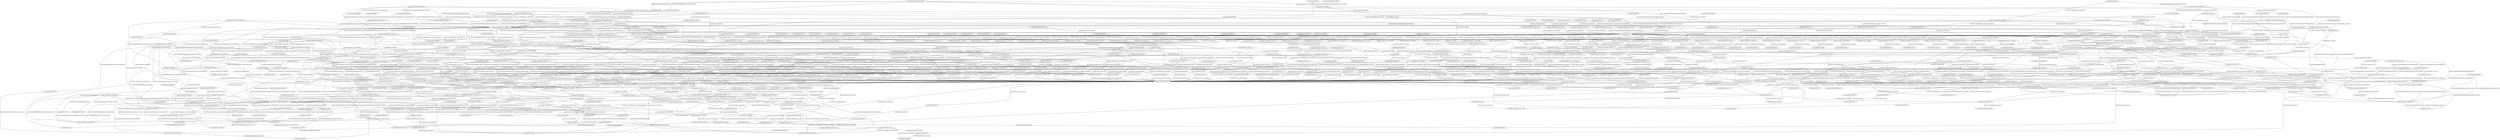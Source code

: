 graph {
	1 [label="py_scope_flow(4358,4216,-1)"]
	2 [label="py_scope_flow(4363,4216,1)"]
	3 [label="py_scope_flow(4376,4216,1)"]
	4 [label="py_scope_flow(4382,4216,1)"]
	5 [label="py_scope_flow(4394,4216,1)"]
	6 [label="py_scope_flow(4398,4216,1)"]
	7 [label="py_scope_flow(4406,4216,1)"]
	8 [label="py_scope_flow(4407,4216,1)"]
	9 [label="py_scope_flow(4408,4216,1)"]
	10 [label="py_scope_flow(4411,4216,1)"]
	11 [label="py_scope_flow(4421,4216,1)"]
	12 [label="py_scope_flow(4422,4216,0)"]
	13 [label="py_scope_flow(4429,4207,-1)"]
	14 [label="py_scope_flow(4431,4207,0)"]
	15 [label="py_variables(4219,4218)"]
	16 [label="py_variables(4219,4248)"]
	17 [label="py_variables(4219,4255)"]
	18 [label="py_variables(4219,4275)"]
	19 [label="py_variables(4219,4313)"]
	20 [label="py_variables(4219,4341)"]
	21 [label="py_variables(4226,4225)"]
	22 [label="py_variables(4226,4282)"]
	23 [label="py_variables(4230,4229)"]
	24 [label="py_variables(4230,4270)"]
	25 [label="py_variables(4234,4233)"]
	26 [label="py_variables(4243,4242)"]
	27 [label="py_variables(4263,4262)"]
	28 [label="py_variables(4291,4290)"]
	29 [label="py_variables(4296,4295)"]
	30 [label="py_variables(4302,4301)"]
	31 [label="py_variables(4308,4307)"]
	32 [label="py_variables(4308,4324)"]
	33 [label="py_variables(4308,4333)"]
	34 [label="py_variables(4320,4319)"]
	35 [label="py_variables(4330,4329)"]
	36 [label="py_variables(4330,4351)"]
	37 [label="py_variables(4355,4354)"]
	38 [label="variable(4208,4207,__name__)"]
	39 [label="variable(4209,4207,__package__)"]
	40 [label="variable(4219,4216,self)"]
	41 [label="variable(4226,4216,fields)"]
	42 [label="variable(4230,4216,i)"]
	43 [label="variable(4234,4207,range)"]
	44 [label="variable(4243,4207,obj_utils)"]
	45 [label="variable(4263,4207,uuidutils)"]
	46 [label="variable(4291,4207,str)"]
	47 [label="variable(4296,4207,api_v1)"]
	48 [label="variable(4302,4207,api_base)"]
	49 [label="variable(4308,4216,data)"]
	50 [label="variable(4320,4207,len)"]
	51 [label="variable(4330,4216,port)"]
	52 [label="variable(4355,4207,test_get_collection_custom_fields)"]
	53 [label="py_scopes(4212,4207)"]
	54 [label="py_scopes(4213,4207)"]
	55 [label="py_scopes(4218,4216)"]
	56 [label="py_scopes(4222,4216)"]
	57 [label="py_scopes(4223,4216)"]
	58 [label="py_scopes(4225,4216)"]
	59 [label="py_scopes(4228,4216)"]
	60 [label="py_scopes(4229,4216)"]
	61 [label="py_scopes(4232,4216)"]
	62 [label="py_scopes(4233,4216)"]
	63 [label="py_scopes(4237,4216)"]
	64 [label="py_scopes(4239,4216)"]
	65 [label="py_scopes(4240,4216)"]
	66 [label="py_scopes(4241,4216)"]
	67 [label="py_scopes(4242,4216)"]
	68 [label="py_scopes(4247,4216)"]
	69 [label="py_scopes(4248,4216)"]
	70 [label="py_scopes(4253,4216)"]
	71 [label="py_scopes(4254,4216)"]
	72 [label="py_scopes(4255,4216)"]
	73 [label="py_scopes(4260,4216)"]
	74 [label="py_scopes(4261,4216)"]
	75 [label="py_scopes(4262,4216)"]
	76 [label="py_scopes(4267,4216)"]
	77 [label="py_scopes(4268,4216)"]
	78 [label="py_scopes(4270,4216)"]
	79 [label="py_scopes(4272,4216)"]
	80 [label="py_scopes(4273,4216)"]
	81 [label="py_scopes(4274,4216)"]
	82 [label="py_scopes(4275,4216)"]
	83 [label="py_scopes(4279,4216)"]
	84 [label="py_scopes(4280,4216)"]
	85 [label="py_scopes(4282,4216)"]
	86 [label="py_scopes(4286,4216)"]
	87 [label="py_scopes(4289,4216)"]
	88 [label="py_scopes(4290,4216)"]
	89 [label="py_scopes(4294,4216)"]
	90 [label="py_scopes(4295,4216)"]
	91 [label="py_scopes(4299,4216)"]
	92 [label="py_scopes(4300,4216)"]
	93 [label="py_scopes(4301,4216)"]
	94 [label="py_scopes(4307,4216)"]
	95 [label="py_scopes(4310,4216)"]
	96 [label="py_scopes(4311,4216)"]
	97 [label="py_scopes(4312,4216)"]
	98 [label="py_scopes(4313,4216)"]
	99 [label="py_scopes(4317,4216)"]
	100 [label="py_scopes(4318,4216)"]
	101 [label="py_scopes(4319,4216)"]
	102 [label="py_scopes(4323,4216)"]
	103 [label="py_scopes(4324,4216)"]
	104 [label="py_scopes(4326,4216)"]
	105 [label="py_scopes(4328,4216)"]
	106 [label="py_scopes(4329,4216)"]
	107 [label="py_scopes(4332,4216)"]
	108 [label="py_scopes(4333,4216)"]
	109 [label="py_scopes(4335,4216)"]
	110 [label="py_scopes(4338,4216)"]
	111 [label="py_scopes(4339,4216)"]
	112 [label="py_scopes(4340,4216)"]
	113 [label="py_scopes(4341,4216)"]
	114 [label="py_scopes(4345,4216)"]
	115 [label="py_scopes(4347,4216)"]
	116 [label="py_scopes(4348,4216)"]
	117 [label="py_scopes(4349,4216)"]
	118 [label="py_scopes(4351,4216)"]
	119 [label="py_scopes(4354,4207)"]
	120 [label="py_Modules(4207)"]
	121 [label="py_stmt_lists(4211,4207,2)"]
	122 [label="py_stmt_lists(4221,4216,5)"]
	123 [label="py_stmt_lists(4238,4228,3)"]
	124 [label="py_stmt_lists(4337,4328,3)"]
	125 [label="py_ssa_defn(4423,4357)"]
	126 [label="py_ssa_defn(4424,4360)"]
	127 [label="py_ssa_defn(4425,4365)"]
	128 [label="py_ssa_defn(4426,4399)"]
	129 [label="py_ssa_defn(4427,4413)"]
	130 [label="py_ssa_defn(4432,4430)"]
	131 [label="py_dict_item_lists(4251,4240)"]
	132 [label="py_dict_item_lists(4284,4273)"]
	133 [label="py_dict_item_lists(4287,4286)"]
	134 [label="py_strs(id,4253,3)"]
	135 [label="py_strs(test_get_collection_custom_fields,4213,2)"]
	136 [label="py_strs(test_get_collection_custom_fields,4216,0)"]
	137 [label="py_strs(uuid,extra,4223,2)"]
	138 [label="py_strs(',4223,3)"]
	139 [label="py_strs(',4268,3)"]
	140 [label="py_strs(',4280,3)"]
	141 [label="py_strs(',4326,3)"]
	142 [label="py_strs(',4335,3)"]
	143 [label="py_strs(',4347,3)"]
	144 [label="py_strs(',4348,3)"]
	145 [label="py_strs(',4349,3)"]
	146 [label="py_strs(create_test_port,4241,3)"]
	147 [label="py_strs(context,4247,3)"]
	148 [label="py_strs(node,4254,3)"]
	149 [label="py_strs(node_id,4252,2)"]
	150 [label="py_strs(generate_uuid,4261,3)"]
	151 [label="py_strs(uuid,4259,2)"]
	152 [label="py_strs(uuid,4347,2)"]
	153 [label="py_strs(52:54:00:cf:2d:3%s,4268,2)"]
	154 [label="py_strs(address,4266,2)"]
	155 [label="py_strs(get_json,4274,3)"]
	156 [label="py_strs(/ports?fields=%s,4280,2)"]
	157 [label="py_strs(MAX_VER,4294,3)"]
	158 [label="py_strs(Version,4300,3)"]
	159 [label="py_strs(string,4299,3)"]
	160 [label="py_strs(headers,4285,2)"]
	161 [label="py_strs(assertEqual,4312,3)"]
	162 [label="py_strs(ports,4326,2)"]
	163 [label="py_strs(ports,4335,2)"]
	164 [label="py_strs(assertItemsEqual,4340,3)"]
	165 [label="py_strs(extra,4348,2)"]
	166 [label="py_strs(links,4349,2)"]
	167 [label="py_ssa_use(4368,4423)"]
	168 [label="py_ssa_use(4370,4423)"]
	169 [label="py_ssa_use(4379,4425)"]
	170 [label="py_ssa_use(4383,4423)"]
	171 [label="py_ssa_use(4386,4424)"]
	172 [label="py_ssa_use(4400,4423)"]
	173 [label="py_ssa_use(4404,4426)"]
	174 [label="py_ssa_use(4409,4426)"]
	175 [label="py_ssa_use(4414,4423)"]
	176 [label="py_ssa_use(4420,4427)"]
	177 [label="py_ssa_use(4431,4432)"]
	178 [label="py_successors(4358,4357)"]
	179 [label="py_successors(4360,4361)"]
	180 [label="py_successors(4363,4364)"]
	181 [label="py_successors(4364,4365)"]
	182 [label="py_successors(4364,4383)"]
	183 [label="py_successors(4365,4366)"]
	184 [label="py_successors(4366,4367)"]
	185 [label="py_successors(4367,4368)"]
	186 [label="py_successors(4368,4369)"]
	187 [label="py_successors(4369,4370)"]
	188 [label="py_successors(4370,4371)"]
	189 [label="py_successors(4371,4372)"]
	190 [label="py_successors(4372,4373)"]
	191 [label="py_successors(4373,4374)"]
	192 [label="py_successors(4374,4375)"]
	193 [label="py_successors(4375,4376)"]
	194 [label="py_successors(4376,4377)"]
	195 [label="py_successors(4379,4380)"]
	196 [label="py_successors(4380,4381)"]
	197 [label="py_successors(4381,4382)"]
	198 [label="py_successors(4382,4364)"]
	199 [label="py_successors(4383,4384)"]
	200 [label="py_successors(4386,4387)"]
	201 [label="py_successors(4387,4388)"]
	202 [label="py_successors(4388,4389)"]
	203 [label="py_successors(4389,4390)"]
	204 [label="py_successors(4390,4391)"]
	205 [label="py_successors(4391,4392)"]
	206 [label="py_successors(4392,4393)"]
	207 [label="py_successors(4393,4394)"]
	208 [label="py_successors(4394,4395)"]
	209 [label="py_successors(4395,4396)"]
	210 [label="py_successors(4396,4397)"]
	211 [label="py_successors(4397,4398)"]
	212 [label="py_successors(4398,4399)"]
	213 [label="py_successors(4399,4400)"]
	214 [label="py_successors(4400,4401)"]
	215 [label="py_successors(4403,4404)"]
	216 [label="py_successors(4406,4407)"]
	217 [label="py_successors(4407,4408)"]
	218 [label="py_successors(4408,4409)"]
	219 [label="py_successors(4411,4412)"]
	220 [label="py_successors(4412,4413)"]
	221 [label="py_successors(4412,4422)"]
	222 [label="py_successors(4413,4414)"]
	223 [label="py_successors(4414,4415)"]
	224 [label="py_successors(4419,4420)"]
	225 [label="py_successors(4420,4421)"]
	226 [label="py_successors(4421,4412)"]
	227 [label="py_successors(4428,4430)"]
	228 [label="py_successors(4429,4428)"]
	229 [label="py_successors(4430,4431)"]
	230 [label="py_operators(4269,7,4267)"]
	231 [label="py_operators(4281,7,4279)"]
	232 [label="py_expr_contexts(4220,4,4218)"]
	233 [label="py_expr_contexts(4227,5,4225)"]
	234 [label="py_expr_contexts(4231,5,4229)"]
	235 [label="py_expr_contexts(4235,3,4233)"]
	236 [label="py_expr_contexts(4244,3,4242)"]
	237 [label="py_expr_contexts(4245,3,4241)"]
	238 [label="py_expr_contexts(4249,3,4248)"]
	239 [label="py_expr_contexts(4250,3,4247)"]
	240 [label="py_expr_contexts(4256,3,4255)"]
	241 [label="py_expr_contexts(4257,3,4254)"]
	242 [label="py_expr_contexts(4258,3,4253)"]
	243 [label="py_expr_contexts(4264,3,4262)"]
	244 [label="py_expr_contexts(4265,3,4261)"]
	245 [label="py_expr_contexts(4271,3,4270)"]
	246 [label="py_expr_contexts(4276,3,4275)"]
	247 [label="py_expr_contexts(4277,3,4274)"]
	248 [label="py_expr_contexts(4283,3,4282)"]
	249 [label="py_expr_contexts(4292,3,4290)"]
	250 [label="py_expr_contexts(4297,3,4295)"]
	251 [label="py_expr_contexts(4298,3,4294)"]
	252 [label="py_expr_contexts(4303,3,4301)"]
	253 [label="py_expr_contexts(4304,3,4300)"]
	254 [label="py_expr_contexts(4305,3,4299)"]
	255 [label="py_expr_contexts(4309,5,4307)"]
	256 [label="py_expr_contexts(4314,3,4313)"]
	257 [label="py_expr_contexts(4315,3,4312)"]
	258 [label="py_expr_contexts(4321,3,4319)"]
	259 [label="py_expr_contexts(4325,3,4324)"]
	260 [label="py_expr_contexts(4327,3,4323)"]
	261 [label="py_expr_contexts(4331,5,4329)"]
	262 [label="py_expr_contexts(4334,3,4333)"]
	263 [label="py_expr_contexts(4336,3,4332)"]
	264 [label="py_expr_contexts(4342,3,4341)"]
	265 [label="py_expr_contexts(4343,3,4340)"]
	266 [label="py_expr_contexts(4350,3,4345)"]
	267 [label="py_expr_contexts(4352,3,4351)"]
	268 [label="py_expr_contexts(4356,5,4354)"]
	269 [label="py_parameter_lists(4217,4216)"]
	270 [label="py_idoms(4357,4358)"]
	271 [label="py_idoms(4361,4360)"]
	272 [label="py_idoms(4364,4363)"]
	273 [label="py_idoms(4365,4364)"]
	274 [label="py_idoms(4366,4365)"]
	275 [label="py_idoms(4367,4366)"]
	276 [label="py_idoms(4368,4367)"]
	277 [label="py_idoms(4369,4368)"]
	278 [label="py_idoms(4370,4369)"]
	279 [label="py_idoms(4371,4370)"]
	280 [label="py_idoms(4372,4371)"]
	281 [label="py_idoms(4373,4372)"]
	282 [label="py_idoms(4374,4373)"]
	283 [label="py_idoms(4375,4374)"]
	284 [label="py_idoms(4376,4375)"]
	285 [label="py_idoms(4377,4376)"]
	286 [label="py_idoms(4380,4379)"]
	287 [label="py_idoms(4381,4380)"]
	288 [label="py_idoms(4382,4381)"]
	289 [label="py_idoms(4383,4364)"]
	290 [label="py_idoms(4384,4383)"]
	291 [label="py_idoms(4387,4386)"]
	292 [label="py_idoms(4388,4387)"]
	293 [label="py_idoms(4389,4388)"]
	294 [label="py_idoms(4390,4389)"]
	295 [label="py_idoms(4391,4390)"]
	296 [label="py_idoms(4392,4391)"]
	297 [label="py_idoms(4393,4392)"]
	298 [label="py_idoms(4394,4393)"]
	299 [label="py_idoms(4395,4394)"]
	300 [label="py_idoms(4396,4395)"]
	301 [label="py_idoms(4397,4396)"]
	302 [label="py_idoms(4398,4397)"]
	303 [label="py_idoms(4399,4398)"]
	304 [label="py_idoms(4400,4399)"]
	305 [label="py_idoms(4401,4400)"]
	306 [label="py_idoms(4404,4403)"]
	307 [label="py_idoms(4407,4406)"]
	308 [label="py_idoms(4408,4407)"]
	309 [label="py_idoms(4409,4408)"]
	310 [label="py_idoms(4412,4411)"]
	311 [label="py_idoms(4413,4412)"]
	312 [label="py_idoms(4414,4413)"]
	313 [label="py_idoms(4415,4414)"]
	314 [label="py_idoms(4420,4419)"]
	315 [label="py_idoms(4421,4420)"]
	316 [label="py_idoms(4422,4412)"]
	317 [label="py_idoms(4428,4429)"]
	318 [label="py_idoms(4430,4428)"]
	319 [label="py_idoms(4431,4430)"]
	320 [label="py_numbers(3,4237,2)"]
	321 [label="py_numbers(3,4237,3)"]
	322 [label="py_numbers(3,4317,2)"]
	323 [label="py_numbers(3,4317,3)"]
	324 [label="py_flow_bb_node(4357,4218,4358,1)"]
	325 [label="py_flow_bb_node(4358,4216,4358,0)"]
	326 [label="py_flow_bb_node(4360,4225,4358,3)"]
	327 [label="py_flow_bb_node(4361,4233,4358,4)"]
	328 [label="py_flow_bb_node(4363,4232,4358,6)"]
	329 [label="py_flow_bb_node(4364,4228,4364,0)"]
	330 [label="py_flow_bb_node(4365,4229,4365,0)"]
	331 [label="py_flow_bb_node(4366,4242,4365,1)"]
	332 [label="py_flow_bb_node(4367,4241,4365,2)"]
	333 [label="py_flow_bb_node(4368,4248,4365,3)"]
	334 [label="py_flow_bb_node(4369,4247,4365,4)"]
	335 [label="py_flow_bb_node(4370,4255,4365,5)"]
	336 [label="py_flow_bb_node(4371,4254,4365,6)"]
	337 [label="py_flow_bb_node(4372,4253,4365,7)"]
	338 [label="py_flow_bb_node(4373,4252,4365,8)"]
	339 [label="py_flow_bb_node(4374,4262,4365,9)"]
	340 [label="py_flow_bb_node(4375,4261,4365,10)"]
	341 [label="py_flow_bb_node(4376,4260,4365,11)"]
	342 [label="py_flow_bb_node(4377,4259,4365,12)"]
	343 [label="py_flow_bb_node(4379,4270,4365,14)"]
	344 [label="py_flow_bb_node(4380,4267,4365,15)"]
	345 [label="py_flow_bb_node(4381,4266,4365,16)"]
	346 [label="py_flow_bb_node(4382,4240,4365,17)"]
	347 [label="py_flow_bb_node(4383,4275,4383,0)"]
	348 [label="py_flow_bb_node(4384,4274,4383,1)"]
	349 [label="py_flow_bb_node(4386,4282,4383,3)"]
	350 [label="py_flow_bb_node(4387,4279,4383,4)"]
	351 [label="py_flow_bb_node(4388,4301,4383,5)"]
	352 [label="py_flow_bb_node(4389,4300,4383,6)"]
	353 [label="py_flow_bb_node(4390,4299,4383,7)"]
	354 [label="py_flow_bb_node(4391,4290,4383,8)"]
	355 [label="py_flow_bb_node(4392,4295,4383,9)"]
	356 [label="py_flow_bb_node(4393,4294,4383,10)"]
	357 [label="py_flow_bb_node(4394,4289,4383,11)"]
	358 [label="py_flow_bb_node(4395,4288,4383,12)"]
	359 [label="py_flow_bb_node(4396,4286,4383,13)"]
	360 [label="py_flow_bb_node(4397,4285,4383,14)"]
	361 [label="py_flow_bb_node(4398,4273,4383,15)"]
	362 [label="py_flow_bb_node(4399,4307,4383,16)"]
	363 [label="py_flow_bb_node(4400,4313,4383,17)"]
	364 [label="py_flow_bb_node(4401,4312,4383,18)"]
	365 [label="py_flow_bb_node(4403,4319,4383,20)"]
	366 [label="py_flow_bb_node(4404,4324,4383,21)"]
	367 [label="py_flow_bb_node(4406,4323,4383,23)"]
	368 [label="py_flow_bb_node(4407,4318,4383,24)"]
	369 [label="py_flow_bb_node(4408,4311,4383,25)"]
	370 [label="py_flow_bb_node(4409,4333,4383,26)"]
	371 [label="py_flow_bb_node(4411,4332,4383,28)"]
	372 [label="py_flow_bb_node(4412,4328,4412,0)"]
	373 [label="py_flow_bb_node(4413,4329,4413,0)"]
	374 [label="py_flow_bb_node(4414,4341,4413,1)"]
	375 [label="py_flow_bb_node(4415,4340,4413,2)"]
	376 [label="py_flow_bb_node(4419,4345,4413,6)"]
	377 [label="py_flow_bb_node(4420,4351,4413,7)"]
	378 [label="py_flow_bb_node(4421,4339,4413,8)"]
	379 [label="py_flow_bb_node(4422,4216,4422,0)"]
	380 [label="py_flow_bb_node(4428,4213,4429,1)"]
	381 [label="py_flow_bb_node(4429,4207,4429,0)"]
	382 [label="py_flow_bb_node(4430,4354,4429,2)"]
	383 [label="py_flow_bb_node(4431,4207,4429,3)"]
	384 [label="py_scope_location(4433,4207)"]
	385 [label="py_scope_location(4436,4216)"]
	386 [label="py_Functions(4216,4213)"]
	387 [label="py_expr_lists(4224,4222,2)"]
	388 [label="py_expr_lists(4236,4232,3)"]
	389 [label="py_expr_lists(4246,4240,3)"]
	390 [label="py_expr_lists(4278,4273,3)"]
	391 [label="py_expr_lists(4293,4289,3)"]
	392 [label="py_expr_lists(4306,4272,2)"]
	393 [label="py_expr_lists(4316,4311,3)"]
	394 [label="py_expr_lists(4322,4318,3)"]
	395 [label="py_expr_lists(4344,4339,3)"]
	396 [label="py_expr_lists(4346,4345,2)"]
	397 [label="py_expr_lists(4353,4212,2)"]
	398 [label="py_locations(4434,4212)"]
	399 [label="py_locations(4435,4213)"]
	400 [label="py_locations(4437,4218)"]
	401 [label="py_locations(4438,4222)"]
	402 [label="py_locations(4439,4223)"]
	403 [label="py_locations(4440,4225)"]
	404 [label="py_locations(4441,4228)"]
	405 [label="py_locations(4442,4229)"]
	406 [label="py_locations(4443,4232)"]
	407 [label="py_locations(4444,4233)"]
	408 [label="py_locations(4445,4237)"]
	409 [label="py_locations(4446,4239)"]
	410 [label="py_locations(4447,4240)"]
	411 [label="py_locations(4448,4241)"]
	412 [label="py_locations(4449,4242)"]
	413 [label="py_locations(4450,4247)"]
	414 [label="py_locations(4451,4248)"]
	415 [label="py_locations(4452,4252)"]
	416 [label="py_locations(4453,4253)"]
	417 [label="py_locations(4454,4254)"]
	418 [label="py_locations(4455,4255)"]
	419 [label="py_locations(4456,4259)"]
	420 [label="py_locations(4457,4260)"]
	421 [label="py_locations(4458,4261)"]
	422 [label="py_locations(4459,4262)"]
	423 [label="py_locations(4460,4266)"]
	424 [label="py_locations(4461,4267)"]
	425 [label="py_locations(4462,4268)"]
	426 [label="py_locations(4463,4270)"]
	427 [label="py_locations(4464,4272)"]
	428 [label="py_locations(4465,4273)"]
	429 [label="py_locations(4466,4274)"]
	430 [label="py_locations(4467,4275)"]
	431 [label="py_locations(4468,4279)"]
	432 [label="py_locations(4469,4280)"]
	433 [label="py_locations(4470,4282)"]
	434 [label="py_locations(4471,4285)"]
	435 [label="py_locations(4472,4286)"]
	436 [label="py_locations(4473,4288)"]
	437 [label="py_locations(4474,4289)"]
	438 [label="py_locations(4475,4290)"]
	439 [label="py_locations(4476,4294)"]
	440 [label="py_locations(4477,4295)"]
	441 [label="py_locations(4478,4299)"]
	442 [label="py_locations(4479,4300)"]
	443 [label="py_locations(4480,4301)"]
	444 [label="py_locations(4481,4307)"]
	445 [label="py_locations(4482,4310)"]
	446 [label="py_locations(4483,4311)"]
	447 [label="py_locations(4484,4312)"]
	448 [label="py_locations(4485,4313)"]
	449 [label="py_locations(4486,4317)"]
	450 [label="py_locations(4487,4318)"]
	451 [label="py_locations(4488,4319)"]
	452 [label="py_locations(4489,4323)"]
	453 [label="py_locations(4490,4324)"]
	454 [label="py_locations(4491,4326)"]
	455 [label="py_locations(4492,4328)"]
	456 [label="py_locations(4493,4329)"]
	457 [label="py_locations(4494,4332)"]
	458 [label="py_locations(4495,4333)"]
	459 [label="py_locations(4496,4335)"]
	460 [label="py_locations(4497,4338)"]
	461 [label="py_locations(4498,4339)"]
	462 [label="py_locations(4499,4340)"]
	463 [label="py_locations(4500,4341)"]
	464 [label="py_locations(4501,4345)"]
	465 [label="py_locations(4502,4347)"]
	466 [label="py_locations(4503,4348)"]
	467 [label="py_locations(4504,4349)"]
	468 [label="py_locations(4505,4351)"]
	469 [label="py_locations(4506,4354)"]
	470 [label="py_ssa_var(4423,4219)"]
	471 [label="py_ssa_var(4424,4226)"]
	472 [label="py_ssa_var(4425,4230)"]
	473 [label="py_ssa_var(4426,4308)"]
	474 [label="py_ssa_var(4427,4330)"]
	475 [label="py_ssa_var(4432,4355)"]
	476 [label="locations_ast(4433,4207,0,0,0,0)"]
	477 [label="locations_ast(4434,4207,3,1,3,44)"]
	478 [label="locations_ast(4435,4207,3,1,3,44)"]
	479 [label="locations_ast(4436,4207,3,1,3,44)"]
	480 [label="locations_ast(4437,4207,3,39,3,42)"]
	481 [label="locations_ast(4438,4207,4,5,4,25)"]
	482 [label="locations_ast(4439,4207,4,14,4,25)"]
	483 [label="locations_ast(4440,4207,4,5,4,10)"]
	484 [label="locations_ast(4441,4207,5,5,5,22)"]
	485 [label="locations_ast(4442,4207,5,9,5,9)"]
	486 [label="locations_ast(4443,4207,5,14,5,21)"]
	487 [label="locations_ast(4444,4207,5,14,5,18)"]
	488 [label="locations_ast(4445,4207,5,20,5,20)"]
	489 [label="locations_ast(4446,4207,6,9,6,138)"]
	490 [label="locations_ast(4447,4207,6,9,6,138)"]
	491 [label="locations_ast(4448,4207,6,9,6,34)"]
	492 [label="locations_ast(4449,4207,6,9,6,17)"]
	493 [label="locations_ast(4450,4207,6,36,6,47)"]
	494 [label="locations_ast(4451,4207,6,36,6,39)"]
	495 [label="locations_ast(4452,4207,6,50,6,69)"]
	496 [label="locations_ast(4453,4207,6,58,6,69)"]
	497 [label="locations_ast(4454,4207,6,58,6,66)"]
	498 [label="locations_ast(4455,4207,6,58,6,61)"]
	499 [label="locations_ast(4456,4207,6,72,6,101)"]
	500 [label="locations_ast(4457,4207,6,77,6,101)"]
	501 [label="locations_ast(4458,4207,6,77,6,99)"]
	502 [label="locations_ast(4459,4207,6,77,6,85)"]
	503 [label="locations_ast(4460,4207,6,104,6,137)"]
	504 [label="locations_ast(4461,4207,6,113,6,136)"]
	505 [label="locations_ast(4462,4207,6,113,6,132)"]
	506 [label="locations_ast(4463,4207,6,136,6,136)"]
	507 [label="locations_ast(4464,4207,7,5,9,6)"]
	508 [label="locations_ast(4465,4207,7,12,9,6)"]
	509 [label="locations_ast(4466,4207,7,12,7,24)"]
	510 [label="locations_ast(4467,4207,7,12,7,15)"]
	511 [label="locations_ast(4468,4207,7,27,7,53)"]
	512 [label="locations_ast(4469,4207,7,27,7,44)"]
	513 [label="locations_ast(4470,4207,7,48,7,53)"]
	514 [label="locations_ast(4471,4207,7,57,9,5)"]
	515 [label="locations_ast(4472,4207,7,65,9,5)"]
	516 [label="locations_ast(4473,4207,8,9,8,52)"]
	517 [label="locations_ast(4474,4207,8,34,8,52)"]
	518 [label="locations_ast(4475,4207,8,34,8,36)"]
	519 [label="locations_ast(4476,4207,8,38,8,51)"]
	520 [label="locations_ast(4477,4207,8,38,8,43)"]
	521 [label="locations_ast(4478,4207,8,9,8,31)"]
	522 [label="locations_ast(4479,4207,8,9,8,24)"]
	523 [label="locations_ast(4480,4207,8,9,8,16)"]
	524 [label="locations_ast(4481,4207,7,5,7,8)"]
	525 [label="locations_ast(4482,4207,10,5,10,43)"]
	526 [label="locations_ast(4483,4207,10,5,10,43)"]
	527 [label="locations_ast(4484,4207,10,5,10,20)"]
	528 [label="locations_ast(4485,4207,10,5,10,8)"]
	529 [label="locations_ast(4486,4207,10,22,10,22)"]
	530 [label="locations_ast(4487,4207,10,25,10,42)"]
	531 [label="locations_ast(4488,4207,10,25,10,27)"]
	532 [label="locations_ast(4489,4207,10,29,10,41)"]
	533 [label="locations_ast(4490,4207,10,29,10,32)"]
	534 [label="locations_ast(4491,4207,10,34,10,40)"]
	535 [label="locations_ast(4492,4207,11,5,11,30)"]
	536 [label="locations_ast(4493,4207,11,9,11,12)"]
	537 [label="locations_ast(4494,4207,11,17,11,29)"]
	538 [label="locations_ast(4495,4207,11,17,11,20)"]
	539 [label="locations_ast(4496,4207,11,22,11,28)"]
	540 [label="locations_ast(4497,4207,12,9,12,63)"]
	541 [label="locations_ast(4498,4207,12,9,12,63)"]
	542 [label="locations_ast(4499,4207,12,9,12,29)"]
	543 [label="locations_ast(4500,4207,12,9,12,12)"]
	544 [label="locations_ast(4501,4207,12,31,12,56)"]
	545 [label="locations_ast(4502,4207,12,32,12,37)"]
	546 [label="locations_ast(4503,4207,12,40,12,46)"]
	547 [label="locations_ast(4504,4207,12,49,12,55)"]
	548 [label="locations_ast(4505,4207,12,59,12,62)"]
	549 [label="locations_ast(4506,4207,3,5,3,37)"]
	550 [label="py_dict_items(4252,2,4251,0)"]
	551 [label="py_dict_items(4259,2,4251,1)"]
	552 [label="py_dict_items(4266,2,4251,2)"]
	553 [label="py_dict_items(4285,2,4284,0)"]
	554 [label="py_dict_items(4288,1,4287,0)"]
	555 [label="py_stmts(4212,1,4211,0)"]
	556 [label="py_stmts(4222,1,4221,0)"]
	557 [label="py_stmts(4228,9,4221,1)"]
	558 [label="py_stmts(4239,8,4238,0)"]
	559 [label="py_stmts(4272,1,4221,2)"]
	560 [label="py_stmts(4310,8,4221,3)"]
	561 [label="py_stmts(4328,9,4221,4)"]
	562 [label="py_stmts(4338,8,4337,0)"]
	563 [label="py_exprs(4213,10,4212,1)"]
	564 [label="py_exprs(4218,18,4217,0)"]
	565 [label="py_exprs(4223,25,4222,1)"]
	566 [label="py_exprs(4225,18,4224,0)"]
	567 [label="py_exprs(4229,18,4228,1)"]
	568 [label="py_exprs(4232,4,4228,2)"]
	569 [label="py_exprs(4233,18,4232,2)"]
	570 [label="py_exprs(4237,19,4236,0)"]
	571 [label="py_exprs(4240,4,4239,1)"]
	572 [label="py_exprs(4241,0,4240,2)"]
	573 [label="py_exprs(4242,18,4241,2)"]
	574 [label="py_exprs(4247,0,4246,0)"]
	575 [label="py_exprs(4248,18,4247,2)"]
	576 [label="py_exprs(4253,0,4252,1)"]
	577 [label="py_exprs(4254,0,4253,2)"]
	578 [label="py_exprs(4255,18,4254,2)"]
	579 [label="py_exprs(4260,4,4259,1)"]
	580 [label="py_exprs(4261,0,4260,2)"]
	581 [label="py_exprs(4262,18,4261,2)"]
	582 [label="py_exprs(4267,1,4266,1)"]
	583 [label="py_exprs(4268,25,4267,2)"]
	584 [label="py_exprs(4270,18,4267,4)"]
	585 [label="py_exprs(4273,4,4272,1)"]
	586 [label="py_exprs(4274,0,4273,2)"]
	587 [label="py_exprs(4275,18,4274,2)"]
	588 [label="py_exprs(4279,1,4278,0)"]
	589 [label="py_exprs(4280,25,4279,2)"]
	590 [label="py_exprs(4282,18,4279,4)"]
	591 [label="py_exprs(4286,7,4285,1)"]
	592 [label="py_exprs(4289,4,4288,1)"]
	593 [label="py_exprs(4290,18,4289,2)"]
	594 [label="py_exprs(4294,0,4293,0)"]
	595 [label="py_exprs(4295,18,4294,2)"]
	596 [label="py_exprs(4299,0,4288,2)"]
	597 [label="py_exprs(4300,0,4299,2)"]
	598 [label="py_exprs(4301,18,4300,2)"]
	599 [label="py_exprs(4307,18,4306,0)"]
	600 [label="py_exprs(4311,4,4310,1)"]
	601 [label="py_exprs(4312,0,4311,2)"]
	602 [label="py_exprs(4313,18,4312,2)"]
	603 [label="py_exprs(4317,19,4316,0)"]
	604 [label="py_exprs(4318,4,4316,1)"]
	605 [label="py_exprs(4319,18,4318,2)"]
	606 [label="py_exprs(4323,26,4322,0)"]
	607 [label="py_exprs(4324,18,4323,2)"]
	608 [label="py_exprs(4326,25,4323,3)"]
	609 [label="py_exprs(4329,18,4328,1)"]
	610 [label="py_exprs(4332,26,4328,2)"]
	611 [label="py_exprs(4333,18,4332,2)"]
	612 [label="py_exprs(4335,25,4332,3)"]
	613 [label="py_exprs(4339,4,4338,1)"]
	614 [label="py_exprs(4340,0,4339,2)"]
	615 [label="py_exprs(4341,18,4340,2)"]
	616 [label="py_exprs(4345,16,4344,0)"]
	617 [label="py_exprs(4347,25,4346,0)"]
	618 [label="py_exprs(4348,25,4346,1)"]
	619 [label="py_exprs(4349,25,4346,2)"]
	620 [label="py_exprs(4351,18,4344,1)"]
	621 [label="py_exprs(4354,18,4353,0)"]
	178 -- 324 [label="(py_flow_bb_node.flownode,py_successors.successor)"]
	178 -- 325 [label="(py_flow_bb_node.flownode,py_successors.predecessor)"]
	328 -- 325 [label="(py_flow_bb_node.basicblock,py_flow_bb_node.flownode)"]
	327 -- 325 [label="(py_flow_bb_node.basicblock,py_flow_bb_node.flownode)"]
	270 -- 324 [label="(py_flow_bb_node.flownode,py_idoms.node)"]
	270 -- 325 [label="(py_flow_bb_node.flownode,py_idoms.immediate_dominator)"]
	1 -- 325 [label="(py_flow_bb_node.flownode,py_scope_flow.flow)"]
	324 -- 325 [label="(py_flow_bb_node.basicblock,py_flow_bb_node.flownode)"]
	325 -- 326 [label="(py_flow_bb_node.basicblock,py_flow_bb_node.flownode)"]
	82 -- 386 [label="(py_Functions.id,py_scopes.scope)"]
	70 -- 386 [label="(py_Functions.id,py_scopes.scope)"]
	11 -- 386 [label="(py_Functions.id,py_scope_flow.scope)"]
	89 -- 386 [label="(py_Functions.id,py_scopes.scope)"]
	62 -- 386 [label="(py_Functions.id,py_scopes.scope)"]
	385 -- 386 [label="(py_Functions.id,py_scope_location.scope)"]
	63 -- 386 [label="(py_Functions.id,py_scopes.scope)"]
	118 -- 386 [label="(py_Functions.id,py_scopes.scope)"]
	103 -- 386 [label="(py_Functions.id,py_scopes.scope)"]
	325 -- 1 [label="(py_flow_bb_node.flownode,py_scope_flow.flow)"]
	325 -- 386 [label="(py_Functions.id,py_flow_bb_node.realnode)"]
	104 -- 386 [label="(py_Functions.id,py_scopes.scope)"]
	96 -- 386 [label="(py_Functions.id,py_scopes.scope)"]
	49 -- 386 [label="(py_Functions.id,variable.scope)"]
	113 -- 386 [label="(py_Functions.id,py_scopes.scope)"]
	100 -- 386 [label="(py_Functions.id,py_scopes.scope)"]
	90 -- 386 [label="(py_Functions.id,py_scopes.scope)"]
	85 -- 386 [label="(py_Functions.id,py_scopes.scope)"]
	86 -- 386 [label="(py_Functions.id,py_scopes.scope)"]
	99 -- 386 [label="(py_Functions.id,py_scopes.scope)"]
	108 -- 386 [label="(py_Functions.id,py_scopes.scope)"]
	8 -- 386 [label="(py_Functions.id,py_scope_flow.scope)"]
	117 -- 386 [label="(py_Functions.id,py_scopes.scope)"]
	74 -- 386 [label="(py_Functions.id,py_scopes.scope)"]
	1 -- 386 [label="(py_Functions.id,py_scope_flow.scope)"]
	98 -- 386 [label="(py_Functions.id,py_scopes.scope)"]
	91 -- 386 [label="(py_Functions.id,py_scopes.scope)"]
	107 -- 386 [label="(py_Functions.id,py_scopes.scope)"]
	102 -- 386 [label="(py_Functions.id,py_scopes.scope)"]
	379 -- 12 [label="(py_flow_bb_node.flownode,py_scope_flow.flow)"]
	379 -- 386 [label="(py_Functions.id,py_flow_bb_node.realnode)"]
	7 -- 386 [label="(py_Functions.id,py_scope_flow.scope)"]
	3 -- 386 [label="(py_Functions.id,py_scope_flow.scope)"]
	2 -- 386 [label="(py_Functions.id,py_scope_flow.scope)"]
	116 -- 386 [label="(py_Functions.id,py_scopes.scope)"]
	58 -- 386 [label="(py_Functions.id,py_scopes.scope)"]
	61 -- 386 [label="(py_Functions.id,py_scopes.scope)"]
	41 -- 386 [label="(py_Functions.id,variable.scope)"]
	76 -- 386 [label="(py_Functions.id,py_scopes.scope)"]
	83 -- 386 [label="(py_Functions.id,py_scopes.scope)"]
	92 -- 386 [label="(py_Functions.id,py_scopes.scope)"]
	94 -- 386 [label="(py_Functions.id,py_scopes.scope)"]
	75 -- 386 [label="(py_Functions.id,py_scopes.scope)"]
	12 -- 386 [label="(py_Functions.id,py_scope_flow.scope)"]
	57 -- 386 [label="(py_Functions.id,py_scopes.scope)"]
	56 -- 386 [label="(py_Functions.id,py_scopes.scope)"]
	72 -- 386 [label="(py_Functions.id,py_scopes.scope)"]
	110 -- 386 [label="(py_Functions.id,py_scopes.scope)"]
	101 -- 386 [label="(py_Functions.id,py_scopes.scope)"]
	64 -- 386 [label="(py_Functions.id,py_scopes.scope)"]
	9 -- 386 [label="(py_Functions.id,py_scope_flow.scope)"]
	55 -- 386 [label="(py_Functions.id,py_scopes.scope)"]
	42 -- 386 [label="(py_Functions.id,variable.scope)"]
	4 -- 386 [label="(py_Functions.id,py_scope_flow.scope)"]
	51 -- 386 [label="(py_Functions.id,variable.scope)"]
	88 -- 386 [label="(py_Functions.id,py_scopes.scope)"]
	269 -- 386 [label="(py_Functions.id,py_parameter_lists.parent)"]
	115 -- 386 [label="(py_Functions.id,py_scopes.scope)"]
	112 -- 386 [label="(py_Functions.id,py_scopes.scope)"]
	80 -- 386 [label="(py_Functions.id,py_scopes.scope)"]
	97 -- 386 [label="(py_Functions.id,py_scopes.scope)"]
	79 -- 386 [label="(py_Functions.id,py_scopes.scope)"]
	84 -- 386 [label="(py_Functions.id,py_scopes.scope)"]
	71 -- 386 [label="(py_Functions.id,py_scopes.scope)"]
	59 -- 386 [label="(py_Functions.id,py_scopes.scope)"]
	73 -- 386 [label="(py_Functions.id,py_scopes.scope)"]
	78 -- 386 [label="(py_Functions.id,py_scopes.scope)"]
	122 -- 386 [label="(py_Functions.id,py_stmt_lists.parent)"]
	136 -- 386 [label="(py_Functions.id,py_strs.parent)"]
	106 -- 386 [label="(py_Functions.id,py_scopes.scope)"]
	386 -- 81 [label="(py_Functions.id,py_scopes.scope)"]
	386 -- 5 [label="(py_Functions.id,py_scope_flow.scope)"]
	386 -- 6 [label="(py_Functions.id,py_scope_flow.scope)"]
	386 -- 77 [label="(py_Functions.id,py_scopes.scope)"]
	386 -- 95 [label="(py_Functions.id,py_scopes.scope)"]
	386 -- 66 [label="(py_Functions.id,py_scopes.scope)"]
	386 -- 65 [label="(py_Functions.id,py_scopes.scope)"]
	386 -- 68 [label="(py_Functions.id,py_scopes.scope)"]
	386 -- 111 [label="(py_Functions.id,py_scopes.scope)"]
	386 -- 67 [label="(py_Functions.id,py_scopes.scope)"]
	386 -- 60 [label="(py_Functions.id,py_scopes.scope)"]
	386 -- 114 [label="(py_Functions.id,py_scopes.scope)"]
	386 -- 93 [label="(py_Functions.id,py_scopes.scope)"]
	386 -- 105 [label="(py_Functions.id,py_scopes.scope)"]
	386 -- 10 [label="(py_Functions.id,py_scope_flow.scope)"]
	386 -- 69 [label="(py_Functions.id,py_scopes.scope)"]
	386 -- 109 [label="(py_Functions.id,py_scopes.scope)"]
	386 -- 40 [label="(py_Functions.id,variable.scope)"]
	386 -- 87 [label="(py_Functions.id,py_scopes.scope)"]
	2 -- 328 [label="(py_flow_bb_node.flownode,py_scope_flow.flow)"]
	272 -- 328 [label="(py_flow_bb_node.flownode,py_idoms.immediate_dominator)"]
	180 -- 328 [label="(py_flow_bb_node.flownode,py_successors.predecessor)"]
	341 -- 3 [label="(py_flow_bb_node.flownode,py_scope_flow.flow)"]
	341 -- 193 [label="(py_flow_bb_node.flownode,py_successors.successor)"]
	341 -- 194 [label="(py_flow_bb_node.flownode,py_successors.predecessor)"]
	341 -- 284 [label="(py_flow_bb_node.flownode,py_idoms.node)"]
	341 -- 285 [label="(py_flow_bb_node.flownode,py_idoms.immediate_dominator)"]
	4 -- 346 [label="(py_flow_bb_node.flownode,py_scope_flow.flow)"]
	288 -- 346 [label="(py_flow_bb_node.flownode,py_idoms.node)"]
	346 -- 197 [label="(py_flow_bb_node.flownode,py_successors.successor)"]
	346 -- 198 [label="(py_flow_bb_node.flownode,py_successors.predecessor)"]
	207 -- 357 [label="(py_flow_bb_node.flownode,py_successors.successor)"]
	298 -- 357 [label="(py_flow_bb_node.flownode,py_idoms.node)"]
	299 -- 357 [label="(py_flow_bb_node.flownode,py_idoms.immediate_dominator)"]
	357 -- 208 [label="(py_flow_bb_node.flownode,py_successors.predecessor)"]
	357 -- 5 [label="(py_flow_bb_node.flownode,py_scope_flow.flow)"]
	361 -- 303 [label="(py_flow_bb_node.flownode,py_idoms.immediate_dominator)"]
	361 -- 302 [label="(py_flow_bb_node.flownode,py_idoms.node)"]
	361 -- 212 [label="(py_flow_bb_node.flownode,py_successors.predecessor)"]
	361 -- 211 [label="(py_flow_bb_node.flownode,py_successors.successor)"]
	361 -- 6 [label="(py_flow_bb_node.flownode,py_scope_flow.flow)"]
	7 -- 367 [label="(py_flow_bb_node.flownode,py_scope_flow.flow)"]
	216 -- 367 [label="(py_flow_bb_node.flownode,py_successors.predecessor)"]
	367 -- 307 [label="(py_flow_bb_node.flownode,py_idoms.immediate_dominator)"]
	217 -- 368 [label="(py_flow_bb_node.flownode,py_successors.predecessor)"]
	8 -- 368 [label="(py_flow_bb_node.flownode,py_scope_flow.flow)"]
	307 -- 368 [label="(py_flow_bb_node.flownode,py_idoms.node)"]
	216 -- 368 [label="(py_flow_bb_node.flownode,py_successors.successor)"]
	308 -- 368 [label="(py_flow_bb_node.flownode,py_idoms.immediate_dominator)"]
	309 -- 369 [label="(py_flow_bb_node.flownode,py_idoms.immediate_dominator)"]
	217 -- 369 [label="(py_flow_bb_node.flownode,py_successors.successor)"]
	369 -- 218 [label="(py_flow_bb_node.flownode,py_successors.predecessor)"]
	369 -- 9 [label="(py_flow_bb_node.flownode,py_scope_flow.flow)"]
	369 -- 308 [label="(py_flow_bb_node.flownode,py_idoms.node)"]
	371 -- 310 [label="(py_flow_bb_node.flownode,py_idoms.immediate_dominator)"]
	371 -- 10 [label="(py_flow_bb_node.flownode,py_scope_flow.flow)"]
	371 -- 219 [label="(py_flow_bb_node.flownode,py_successors.predecessor)"]
	225 -- 378 [label="(py_flow_bb_node.flownode,py_successors.successor)"]
	11 -- 378 [label="(py_flow_bb_node.flownode,py_scope_flow.flow)"]
	315 -- 378 [label="(py_flow_bb_node.flownode,py_idoms.node)"]
	378 -- 226 [label="(py_flow_bb_node.flownode,py_successors.predecessor)"]
	12 -- 379 [label="(py_flow_bb_node.flownode,py_scope_flow.flow)"]
	379 -- 221 [label="(py_flow_bb_node.flownode,py_successors.successor)"]
	379 -- 316 [label="(py_flow_bb_node.flownode,py_idoms.node)"]
	381 -- 383 [label="(py_flow_bb_node.basicblock,py_flow_bb_node.flownode)"]
	381 -- 317 [label="(py_flow_bb_node.flownode,py_idoms.immediate_dominator)"]
	381 -- 382 [label="(py_flow_bb_node.basicblock,py_flow_bb_node.flownode)"]
	381 -- 13 [label="(py_flow_bb_node.flownode,py_scope_flow.flow)"]
	381 -- 228 [label="(py_flow_bb_node.flownode,py_successors.predecessor)"]
	381 -- 380 [label="(py_flow_bb_node.basicblock,py_flow_bb_node.flownode)"]
	317 -- 380 [label="(py_flow_bb_node.flownode,py_idoms.node)"]
	228 -- 380 [label="(py_flow_bb_node.flownode,py_successors.successor)"]
	533 -- 120 [label="(locations_ast.module,py_Modules.id)"]
	486 -- 120 [label="(locations_ast.module,py_Modules.id)"]
	536 -- 120 [label="(locations_ast.module,py_Modules.id)"]
	480 -- 120 [label="(locations_ast.module,py_Modules.id)"]
	47 -- 120 [label="(py_Modules.id,variable.scope)"]
	485 -- 120 [label="(locations_ast.module,py_Modules.id)"]
	548 -- 120 [label="(locations_ast.module,py_Modules.id)"]
	547 -- 120 [label="(locations_ast.module,py_Modules.id)"]
	38 -- 120 [label="(py_Modules.id,variable.scope)"]
	120 -- 495 [label="(locations_ast.module,py_Modules.id)"]
	120 -- 516 [label="(locations_ast.module,py_Modules.id)"]
	120 -- 509 [label="(locations_ast.module,py_Modules.id)"]
	120 -- 479 [label="(locations_ast.module,py_Modules.id)"]
	120 -- 53 [label="(py_Modules.id,py_scopes.scope)"]
	120 -- 476 [label="(locations_ast.module,py_Modules.id)"]
	120 -- 491 [label="(locations_ast.module,py_Modules.id)"]
	120 -- 119 [label="(py_Modules.id,py_scopes.scope)"]
	120 -- 483 [label="(locations_ast.module,py_Modules.id)"]
	120 -- 522 [label="(locations_ast.module,py_Modules.id)"]
	120 -- 50 [label="(py_Modules.id,variable.scope)"]
	120 -- 477 [label="(locations_ast.module,py_Modules.id)"]
	120 -- 531 [label="(locations_ast.module,py_Modules.id)"]
	120 -- 538 [label="(locations_ast.module,py_Modules.id)"]
	120 -- 493 [label="(locations_ast.module,py_Modules.id)"]
	120 -- 48 [label="(py_Modules.id,variable.scope)"]
	120 -- 544 [label="(locations_ast.module,py_Modules.id)"]
	120 -- 45 [label="(py_Modules.id,variable.scope)"]
	120 -- 484 [label="(locations_ast.module,py_Modules.id)"]
	120 -- 540 [label="(locations_ast.module,py_Modules.id)"]
	120 -- 499 [label="(locations_ast.module,py_Modules.id)"]
	120 -- 500 [label="(locations_ast.module,py_Modules.id)"]
	120 -- 546 [label="(locations_ast.module,py_Modules.id)"]
	120 -- 517 [label="(locations_ast.module,py_Modules.id)"]
	120 -- 43 [label="(py_Modules.id,variable.scope)"]
	120 -- 523 [label="(locations_ast.module,py_Modules.id)"]
	120 -- 506 [label="(locations_ast.module,py_Modules.id)"]
	120 -- 542 [label="(locations_ast.module,py_Modules.id)"]
	120 -- 530 [label="(locations_ast.module,py_Modules.id)"]
	120 -- 482 [label="(locations_ast.module,py_Modules.id)"]
	120 -- 44 [label="(py_Modules.id,variable.scope)"]
	120 -- 481 [label="(locations_ast.module,py_Modules.id)"]
	120 -- 514 [label="(locations_ast.module,py_Modules.id)"]
	120 -- 496 [label="(locations_ast.module,py_Modules.id)"]
	120 -- 535 [label="(locations_ast.module,py_Modules.id)"]
	120 -- 525 [label="(locations_ast.module,py_Modules.id)"]
	120 -- 520 [label="(locations_ast.module,py_Modules.id)"]
	120 -- 381 [label="(py_Modules.id,py_flow_bb_node.realnode)"]
	120 -- 513 [label="(locations_ast.module,py_Modules.id)"]
	120 -- 504 [label="(locations_ast.module,py_Modules.id)"]
	120 -- 512 [label="(locations_ast.module,py_Modules.id)"]
	120 -- 508 [label="(locations_ast.module,py_Modules.id)"]
	120 -- 532 [label="(locations_ast.module,py_Modules.id)"]
	120 -- 121 [label="(py_Modules.id,py_stmt_lists.parent)"]
	120 -- 383 [label="(py_Modules.id,py_flow_bb_node.realnode)"]
	120 -- 543 [label="(locations_ast.module,py_Modules.id)"]
	120 -- 498 [label="(locations_ast.module,py_Modules.id)"]
	120 -- 541 [label="(locations_ast.module,py_Modules.id)"]
	120 -- 503 [label="(locations_ast.module,py_Modules.id)"]
	120 -- 39 [label="(py_Modules.id,variable.scope)"]
	120 -- 478 [label="(locations_ast.module,py_Modules.id)"]
	120 -- 502 [label="(locations_ast.module,py_Modules.id)"]
	120 -- 13 [label="(py_Modules.id,py_scope_flow.scope)"]
	120 -- 501 [label="(locations_ast.module,py_Modules.id)"]
	120 -- 521 [label="(locations_ast.module,py_Modules.id)"]
	120 -- 487 [label="(locations_ast.module,py_Modules.id)"]
	120 -- 54 [label="(py_Modules.id,py_scopes.scope)"]
	120 -- 494 [label="(locations_ast.module,py_Modules.id)"]
	120 -- 529 [label="(locations_ast.module,py_Modules.id)"]
	120 -- 526 [label="(locations_ast.module,py_Modules.id)"]
	120 -- 497 [label="(locations_ast.module,py_Modules.id)"]
	120 -- 534 [label="(locations_ast.module,py_Modules.id)"]
	120 -- 489 [label="(locations_ast.module,py_Modules.id)"]
	120 -- 511 [label="(locations_ast.module,py_Modules.id)"]
	120 -- 488 [label="(locations_ast.module,py_Modules.id)"]
	120 -- 539 [label="(locations_ast.module,py_Modules.id)"]
	120 -- 537 [label="(locations_ast.module,py_Modules.id)"]
	120 -- 505 [label="(locations_ast.module,py_Modules.id)"]
	120 -- 510 [label="(locations_ast.module,py_Modules.id)"]
	120 -- 492 [label="(locations_ast.module,py_Modules.id)"]
	120 -- 515 [label="(locations_ast.module,py_Modules.id)"]
	120 -- 528 [label="(locations_ast.module,py_Modules.id)"]
	120 -- 46 [label="(py_Modules.id,variable.scope)"]
	120 -- 52 [label="(py_Modules.id,variable.scope)"]
	120 -- 14 [label="(py_Modules.id,py_scope_flow.scope)"]
	120 -- 518 [label="(locations_ast.module,py_Modules.id)"]
	120 -- 524 [label="(locations_ast.module,py_Modules.id)"]
	120 -- 507 [label="(locations_ast.module,py_Modules.id)"]
	120 -- 549 [label="(locations_ast.module,py_Modules.id)"]
	120 -- 527 [label="(locations_ast.module,py_Modules.id)"]
	120 -- 519 [label="(locations_ast.module,py_Modules.id)"]
	120 -- 384 [label="(py_Modules.id,py_scope_location.scope)"]
	120 -- 490 [label="(locations_ast.module,py_Modules.id)"]
	120 -- 545 [label="(locations_ast.module,py_Modules.id)"]
	476 -- 384 [label="(locations_ast.id,py_scope_location.id)"]
	381 -- 383 [label="(py_flow_bb_node.basicblock,py_flow_bb_node.flownode)"]
	381 -- 13 [label="(py_flow_bb_node.flownode,py_scope_flow.flow)"]
	383 -- 14 [label="(py_flow_bb_node.flownode,py_scope_flow.flow)"]
	229 -- 383 [label="(py_flow_bb_node.flownode,py_successors.successor)"]
	319 -- 383 [label="(py_flow_bb_node.flownode,py_idoms.node)"]
	383 -- 14 [label="(py_flow_bb_node.flownode,py_scope_flow.flow)"]
	383 -- 177 [label="(py_flow_bb_node.flownode,py_ssa_use.node)"]
	19 -- 40 [label="(py_variables.id,variable.id)"]
	18 -- 40 [label="(py_variables.id,variable.id)"]
	20 -- 40 [label="(py_variables.id,variable.id)"]
	16 -- 40 [label="(py_variables.id,variable.id)"]
	17 -- 40 [label="(py_variables.id,variable.id)"]
	470 -- 40 [label="(py_ssa_var.var,variable.id)"]
	15 -- 40 [label="(py_variables.id,variable.id)"]
	55 -- 564 [label="(py_exprs.id,py_scopes.node)"]
	564 -- 232 [label="(py_expr_contexts.parent,py_exprs.id)"]
	564 -- 15 [label="(py_exprs.id,py_variables.parent)"]
	564 -- 324 [label="(py_exprs.id,py_flow_bb_node.realnode)"]
	333 -- 575 [label="(py_exprs.id,py_flow_bb_node.realnode)"]
	16 -- 575 [label="(py_exprs.id,py_variables.parent)"]
	69 -- 575 [label="(py_exprs.id,py_scopes.node)"]
	238 -- 575 [label="(py_expr_contexts.parent,py_exprs.id)"]
	578 -- 72 [label="(py_exprs.id,py_scopes.node)"]
	578 -- 17 [label="(py_exprs.id,py_variables.parent)"]
	578 -- 240 [label="(py_expr_contexts.parent,py_exprs.id)"]
	578 -- 335 [label="(py_exprs.id,py_flow_bb_node.realnode)"]
	82 -- 587 [label="(py_exprs.id,py_scopes.node)"]
	246 -- 587 [label="(py_expr_contexts.parent,py_exprs.id)"]
	18 -- 587 [label="(py_exprs.id,py_variables.parent)"]
	587 -- 347 [label="(py_exprs.id,py_flow_bb_node.realnode)"]
	19 -- 602 [label="(py_exprs.id,py_variables.parent)"]
	256 -- 602 [label="(py_expr_contexts.parent,py_exprs.id)"]
	363 -- 602 [label="(py_exprs.id,py_flow_bb_node.realnode)"]
	602 -- 98 [label="(py_exprs.id,py_scopes.node)"]
	615 -- 20 [label="(py_exprs.id,py_variables.parent)"]
	615 -- 113 [label="(py_exprs.id,py_scopes.node)"]
	615 -- 374 [label="(py_exprs.id,py_flow_bb_node.realnode)"]
	615 -- 264 [label="(py_expr_contexts.parent,py_exprs.id)"]
	22 -- 41 [label="(py_variables.id,variable.id)"]
	471 -- 41 [label="(py_ssa_var.var,variable.id)"]
	21 -- 41 [label="(py_variables.id,variable.id)"]
	21 -- 566 [label="(py_exprs.id,py_variables.parent)"]
	233 -- 566 [label="(py_expr_contexts.parent,py_exprs.id)"]
	566 -- 58 [label="(py_exprs.id,py_scopes.node)"]
	566 -- 326 [label="(py_exprs.id,py_flow_bb_node.realnode)"]
	349 -- 590 [label="(py_exprs.id,py_flow_bb_node.realnode)"]
	248 -- 590 [label="(py_expr_contexts.parent,py_exprs.id)"]
	22 -- 590 [label="(py_exprs.id,py_variables.parent)"]
	85 -- 590 [label="(py_exprs.id,py_scopes.node)"]
	472 -- 42 [label="(py_ssa_var.var,variable.id)"]
	24 -- 42 [label="(py_variables.id,variable.id)"]
	23 -- 42 [label="(py_variables.id,variable.id)"]
	60 -- 567 [label="(py_exprs.id,py_scopes.node)"]
	234 -- 567 [label="(py_expr_contexts.parent,py_exprs.id)"]
	23 -- 567 [label="(py_exprs.id,py_variables.parent)"]
	567 -- 330 [label="(py_exprs.id,py_flow_bb_node.realnode)"]
	584 -- 24 [label="(py_exprs.id,py_variables.parent)"]
	584 -- 245 [label="(py_expr_contexts.parent,py_exprs.id)"]
	584 -- 343 [label="(py_exprs.id,py_flow_bb_node.realnode)"]
	584 -- 78 [label="(py_exprs.id,py_scopes.node)"]
	43 -- 25 [label="(py_variables.id,variable.id)"]
	569 -- 327 [label="(py_exprs.id,py_flow_bb_node.realnode)"]
	569 -- 235 [label="(py_expr_contexts.parent,py_exprs.id)"]
	569 -- 62 [label="(py_exprs.id,py_scopes.node)"]
	569 -- 25 [label="(py_exprs.id,py_variables.parent)"]
	44 -- 26 [label="(py_variables.id,variable.id)"]
	67 -- 573 [label="(py_exprs.id,py_scopes.node)"]
	236 -- 573 [label="(py_expr_contexts.parent,py_exprs.id)"]
	26 -- 573 [label="(py_exprs.id,py_variables.parent)"]
	573 -- 331 [label="(py_exprs.id,py_flow_bb_node.realnode)"]
	45 -- 27 [label="(py_variables.id,variable.id)"]
	339 -- 581 [label="(py_exprs.id,py_flow_bb_node.realnode)"]
	581 -- 75 [label="(py_exprs.id,py_scopes.node)"]
	581 -- 27 [label="(py_exprs.id,py_variables.parent)"]
	581 -- 243 [label="(py_expr_contexts.parent,py_exprs.id)"]
	28 -- 46 [label="(py_variables.id,variable.id)"]
	354 -- 593 [label="(py_exprs.id,py_flow_bb_node.realnode)"]
	249 -- 593 [label="(py_expr_contexts.parent,py_exprs.id)"]
	88 -- 593 [label="(py_exprs.id,py_scopes.node)"]
	593 -- 28 [label="(py_exprs.id,py_variables.parent)"]
	29 -- 47 [label="(py_variables.id,variable.id)"]
	29 -- 595 [label="(py_exprs.id,py_variables.parent)"]
	355 -- 595 [label="(py_exprs.id,py_flow_bb_node.realnode)"]
	595 -- 90 [label="(py_exprs.id,py_scopes.node)"]
	595 -- 250 [label="(py_expr_contexts.parent,py_exprs.id)"]
	30 -- 48 [label="(py_variables.id,variable.id)"]
	351 -- 598 [label="(py_exprs.id,py_flow_bb_node.realnode)"]
	93 -- 598 [label="(py_exprs.id,py_scopes.node)"]
	30 -- 598 [label="(py_exprs.id,py_variables.parent)"]
	598 -- 252 [label="(py_expr_contexts.parent,py_exprs.id)"]
	32 -- 49 [label="(py_variables.id,variable.id)"]
	473 -- 49 [label="(py_ssa_var.var,variable.id)"]
	49 -- 33 [label="(py_variables.id,variable.id)"]
	49 -- 31 [label="(py_variables.id,variable.id)"]
	362 -- 599 [label="(py_exprs.id,py_flow_bb_node.realnode)"]
	94 -- 599 [label="(py_exprs.id,py_scopes.node)"]
	255 -- 599 [label="(py_expr_contexts.parent,py_exprs.id)"]
	599 -- 31 [label="(py_exprs.id,py_variables.parent)"]
	32 -- 607 [label="(py_exprs.id,py_variables.parent)"]
	366 -- 607 [label="(py_exprs.id,py_flow_bb_node.realnode)"]
	259 -- 607 [label="(py_expr_contexts.parent,py_exprs.id)"]
	607 -- 103 [label="(py_exprs.id,py_scopes.node)"]
	108 -- 611 [label="(py_exprs.id,py_scopes.node)"]
	370 -- 611 [label="(py_exprs.id,py_flow_bb_node.realnode)"]
	262 -- 611 [label="(py_expr_contexts.parent,py_exprs.id)"]
	33 -- 611 [label="(py_exprs.id,py_variables.parent)"]
	50 -- 34 [label="(py_variables.id,variable.id)"]
	101 -- 605 [label="(py_exprs.id,py_scopes.node)"]
	258 -- 605 [label="(py_expr_contexts.parent,py_exprs.id)"]
	34 -- 605 [label="(py_exprs.id,py_variables.parent)"]
	605 -- 365 [label="(py_exprs.id,py_flow_bb_node.realnode)"]
	474 -- 51 [label="(py_ssa_var.var,variable.id)"]
	51 -- 36 [label="(py_variables.id,variable.id)"]
	51 -- 35 [label="(py_variables.id,variable.id)"]
	373 -- 609 [label="(py_exprs.id,py_flow_bb_node.realnode)"]
	35 -- 609 [label="(py_exprs.id,py_variables.parent)"]
	609 -- 106 [label="(py_exprs.id,py_scopes.node)"]
	609 -- 261 [label="(py_expr_contexts.parent,py_exprs.id)"]
	267 -- 620 [label="(py_expr_contexts.parent,py_exprs.id)"]
	620 -- 377 [label="(py_exprs.id,py_flow_bb_node.realnode)"]
	620 -- 36 [label="(py_exprs.id,py_variables.parent)"]
	620 -- 118 [label="(py_exprs.id,py_scopes.node)"]
	52 -- 37 [label="(py_variables.id,variable.id)"]
	52 -- 475 [label="(py_ssa_var.var,variable.id)"]
	37 -- 621 [label="(py_exprs.id,py_variables.parent)"]
	621 -- 382 [label="(py_exprs.id,py_flow_bb_node.realnode)"]
	621 -- 268 [label="(py_expr_contexts.parent,py_exprs.id)"]
	621 -- 119 [label="(py_exprs.id,py_scopes.node)"]
	53 -- 555 [label="(py_scopes.node,py_stmts.id)"]
	398 -- 555 [label="(py_locations.parent,py_stmts.id)"]
	397 -- 555 [label="(py_expr_lists.parent,py_stmts.id)"]
	563 -- 555 [label="(py_exprs.parent,py_stmts.id)"]
	54 -- 563 [label="(py_exprs.id,py_scopes.node)"]
	399 -- 135 [label="(py_locations.parent,py_strs.parent)"]
	135 -- 563 [label="(py_exprs.id,py_strs.parent)"]
	386 -- 563 [label="(py_Functions.parent,py_exprs.id)"]
	563 -- 380 [label="(py_exprs.id,py_flow_bb_node.realnode)"]
	556 -- 387 [label="(py_expr_lists.parent,py_stmts.id)"]
	556 -- 401 [label="(py_locations.parent,py_stmts.id)"]
	556 -- 565 [label="(py_exprs.parent,py_stmts.id)"]
	556 -- 56 [label="(py_scopes.node,py_stmts.id)"]
	137 -- 402 [label="(py_locations.parent,py_strs.parent)"]
	137 -- 565 [label="(py_exprs.id,py_strs.parent)"]
	402 -- 138 [label="(py_locations.parent,py_strs.parent)"]
	565 -- 57 [label="(py_exprs.id,py_scopes.node)"]
	565 -- 138 [label="(py_exprs.id,py_strs.parent)"]
	404 -- 557 [label="(py_locations.parent,py_stmts.id)"]
	123 -- 557 [label="(py_stmt_lists.parent,py_stmts.id)"]
	557 -- 329 [label="(py_flow_bb_node.realnode,py_stmts.id)"]
	557 -- 568 [label="(py_exprs.parent,py_stmts.id)"]
	557 -- 567 [label="(py_exprs.parent,py_stmts.id)"]
	557 -- 59 [label="(py_scopes.node,py_stmts.id)"]
	61 -- 568 [label="(py_exprs.id,py_scopes.node)"]
	328 -- 568 [label="(py_exprs.id,py_flow_bb_node.realnode)"]
	569 -- 568 [label="(py_exprs.id,py_exprs.parent)"]
	568 -- 388 [label="(py_expr_lists.parent,py_exprs.id)"]
	570 -- 320 [label="(py_exprs.id,py_numbers.parent)"]
	570 -- 63 [label="(py_exprs.id,py_scopes.node)"]
	570 -- 321 [label="(py_exprs.id,py_numbers.parent)"]
	558 -- 409 [label="(py_locations.parent,py_stmts.id)"]
	558 -- 571 [label="(py_exprs.parent,py_stmts.id)"]
	558 -- 64 [label="(py_scopes.node,py_stmts.id)"]
	389 -- 571 [label="(py_expr_lists.parent,py_exprs.id)"]
	571 -- 346 [label="(py_exprs.id,py_flow_bb_node.realnode)"]
	571 -- 572 [label="(py_exprs.id,py_exprs.parent)"]
	571 -- 131 [label="(py_dict_item_lists.parent,py_exprs.id)"]
	571 -- 65 [label="(py_exprs.id,py_scopes.node)"]
	146 -- 572 [label="(py_exprs.id,py_strs.parent)"]
	146 -- 411 [label="(py_locations.parent,py_strs.parent)"]
	332 -- 572 [label="(py_exprs.id,py_flow_bb_node.realnode)"]
	573 -- 572 [label="(py_exprs.id,py_exprs.parent)"]
	237 -- 572 [label="(py_expr_contexts.parent,py_exprs.id)"]
	572 -- 66 [label="(py_exprs.id,py_scopes.node)"]
	334 -- 574 [label="(py_exprs.id,py_flow_bb_node.realnode)"]
	574 -- 239 [label="(py_expr_contexts.parent,py_exprs.id)"]
	574 -- 68 [label="(py_exprs.id,py_scopes.node)"]
	574 -- 147 [label="(py_exprs.id,py_strs.parent)"]
	574 -- 575 [label="(py_exprs.id,py_exprs.parent)"]
	147 -- 413 [label="(py_locations.parent,py_strs.parent)"]
	416 -- 134 [label="(py_locations.parent,py_strs.parent)"]
	242 -- 576 [label="(py_expr_contexts.parent,py_exprs.id)"]
	70 -- 576 [label="(py_exprs.id,py_scopes.node)"]
	576 -- 337 [label="(py_exprs.id,py_flow_bb_node.realnode)"]
	576 -- 134 [label="(py_exprs.id,py_strs.parent)"]
	576 -- 577 [label="(py_exprs.id,py_exprs.parent)"]
	241 -- 577 [label="(py_expr_contexts.parent,py_exprs.id)"]
	578 -- 577 [label="(py_exprs.id,py_exprs.parent)"]
	336 -- 577 [label="(py_exprs.id,py_flow_bb_node.realnode)"]
	417 -- 148 [label="(py_locations.parent,py_strs.parent)"]
	71 -- 577 [label="(py_exprs.id,py_scopes.node)"]
	148 -- 577 [label="(py_exprs.id,py_strs.parent)"]
	341 -- 579 [label="(py_exprs.id,py_flow_bb_node.realnode)"]
	580 -- 579 [label="(py_exprs.id,py_exprs.parent)"]
	579 -- 73 [label="(py_exprs.id,py_scopes.node)"]
	244 -- 580 [label="(py_expr_contexts.parent,py_exprs.id)"]
	421 -- 150 [label="(py_locations.parent,py_strs.parent)"]
	150 -- 580 [label="(py_exprs.id,py_strs.parent)"]
	581 -- 580 [label="(py_exprs.id,py_exprs.parent)"]
	340 -- 580 [label="(py_exprs.id,py_flow_bb_node.realnode)"]
	580 -- 74 [label="(py_exprs.id,py_scopes.node)"]
	584 -- 582 [label="(py_exprs.id,py_exprs.parent)"]
	230 -- 582 [label="(py_exprs.id,py_operators.parent)"]
	344 -- 582 [label="(py_exprs.id,py_flow_bb_node.realnode)"]
	583 -- 582 [label="(py_exprs.id,py_exprs.parent)"]
	76 -- 582 [label="(py_exprs.id,py_scopes.node)"]
	139 -- 425 [label="(py_locations.parent,py_strs.parent)"]
	139 -- 583 [label="(py_exprs.id,py_strs.parent)"]
	77 -- 583 [label="(py_exprs.id,py_scopes.node)"]
	425 -- 153 [label="(py_locations.parent,py_strs.parent)"]
	583 -- 153 [label="(py_exprs.id,py_strs.parent)"]
	392 -- 559 [label="(py_expr_lists.parent,py_stmts.id)"]
	559 -- 79 [label="(py_scopes.node,py_stmts.id)"]
	559 -- 585 [label="(py_exprs.parent,py_stmts.id)"]
	559 -- 427 [label="(py_locations.parent,py_stmts.id)"]
	132 -- 585 [label="(py_dict_item_lists.parent,py_exprs.id)"]
	80 -- 585 [label="(py_exprs.id,py_scopes.node)"]
	390 -- 585 [label="(py_expr_lists.parent,py_exprs.id)"]
	585 -- 586 [label="(py_exprs.id,py_exprs.parent)"]
	585 -- 361 [label="(py_exprs.id,py_flow_bb_node.realnode)"]
	348 -- 586 [label="(py_exprs.id,py_flow_bb_node.realnode)"]
	429 -- 155 [label="(py_locations.parent,py_strs.parent)"]
	586 -- 247 [label="(py_expr_contexts.parent,py_exprs.id)"]
	586 -- 155 [label="(py_exprs.id,py_strs.parent)"]
	586 -- 587 [label="(py_exprs.id,py_exprs.parent)"]
	586 -- 81 [label="(py_exprs.id,py_scopes.node)"]
	83 -- 588 [label="(py_exprs.id,py_scopes.node)"]
	350 -- 588 [label="(py_exprs.id,py_flow_bb_node.realnode)"]
	589 -- 588 [label="(py_exprs.id,py_exprs.parent)"]
	588 -- 590 [label="(py_exprs.id,py_exprs.parent)"]
	588 -- 231 [label="(py_exprs.id,py_operators.parent)"]
	140 -- 589 [label="(py_exprs.id,py_strs.parent)"]
	140 -- 432 [label="(py_locations.parent,py_strs.parent)"]
	156 -- 589 [label="(py_exprs.id,py_strs.parent)"]
	156 -- 432 [label="(py_locations.parent,py_strs.parent)"]
	589 -- 84 [label="(py_exprs.id,py_scopes.node)"]
	86 -- 591 [label="(py_exprs.id,py_scopes.node)"]
	133 -- 591 [label="(py_dict_item_lists.parent,py_exprs.id)"]
	359 -- 591 [label="(py_exprs.id,py_flow_bb_node.realnode)"]
	593 -- 592 [label="(py_exprs.id,py_exprs.parent)"]
	592 -- 357 [label="(py_exprs.id,py_flow_bb_node.realnode)"]
	592 -- 87 [label="(py_exprs.id,py_scopes.node)"]
	592 -- 391 [label="(py_expr_lists.parent,py_exprs.id)"]
	157 -- 594 [label="(py_exprs.id,py_strs.parent)"]
	157 -- 439 [label="(py_locations.parent,py_strs.parent)"]
	356 -- 594 [label="(py_exprs.id,py_flow_bb_node.realnode)"]
	594 -- 89 [label="(py_exprs.id,py_scopes.node)"]
	594 -- 595 [label="(py_exprs.id,py_exprs.parent)"]
	594 -- 251 [label="(py_expr_contexts.parent,py_exprs.id)"]
	597 -- 596 [label="(py_exprs.id,py_exprs.parent)"]
	159 -- 596 [label="(py_exprs.id,py_strs.parent)"]
	159 -- 441 [label="(py_locations.parent,py_strs.parent)"]
	254 -- 596 [label="(py_expr_contexts.parent,py_exprs.id)"]
	353 -- 596 [label="(py_exprs.id,py_flow_bb_node.realnode)"]
	596 -- 91 [label="(py_exprs.id,py_scopes.node)"]
	597 -- 92 [label="(py_exprs.id,py_scopes.node)"]
	597 -- 253 [label="(py_expr_contexts.parent,py_exprs.id)"]
	597 -- 598 [label="(py_exprs.id,py_exprs.parent)"]
	597 -- 352 [label="(py_exprs.id,py_flow_bb_node.realnode)"]
	597 -- 158 [label="(py_exprs.id,py_strs.parent)"]
	442 -- 158 [label="(py_locations.parent,py_strs.parent)"]
	445 -- 560 [label="(py_locations.parent,py_stmts.id)"]
	600 -- 560 [label="(py_exprs.parent,py_stmts.id)"]
	95 -- 560 [label="(py_scopes.node,py_stmts.id)"]
	96 -- 600 [label="(py_exprs.id,py_scopes.node)"]
	600 -- 369 [label="(py_exprs.id,py_flow_bb_node.realnode)"]
	600 -- 393 [label="(py_expr_lists.parent,py_exprs.id)"]
	600 -- 601 [label="(py_exprs.id,py_exprs.parent)"]
	97 -- 601 [label="(py_exprs.id,py_scopes.node)"]
	257 -- 601 [label="(py_expr_contexts.parent,py_exprs.id)"]
	447 -- 161 [label="(py_locations.parent,py_strs.parent)"]
	364 -- 601 [label="(py_exprs.id,py_flow_bb_node.realnode)"]
	602 -- 601 [label="(py_exprs.id,py_exprs.parent)"]
	601 -- 161 [label="(py_exprs.id,py_strs.parent)"]
	99 -- 603 [label="(py_exprs.id,py_scopes.node)"]
	603 -- 323 [label="(py_exprs.id,py_numbers.parent)"]
	603 -- 322 [label="(py_exprs.id,py_numbers.parent)"]
	394 -- 604 [label="(py_expr_lists.parent,py_exprs.id)"]
	605 -- 604 [label="(py_exprs.id,py_exprs.parent)"]
	368 -- 604 [label="(py_exprs.id,py_flow_bb_node.realnode)"]
	100 -- 604 [label="(py_exprs.id,py_scopes.node)"]
	260 -- 606 [label="(py_expr_contexts.parent,py_exprs.id)"]
	608 -- 606 [label="(py_exprs.id,py_exprs.parent)"]
	606 -- 102 [label="(py_exprs.id,py_scopes.node)"]
	606 -- 367 [label="(py_exprs.id,py_flow_bb_node.realnode)"]
	606 -- 607 [label="(py_exprs.id,py_exprs.parent)"]
	104 -- 608 [label="(py_exprs.id,py_scopes.node)"]
	162 -- 608 [label="(py_exprs.id,py_strs.parent)"]
	162 -- 454 [label="(py_locations.parent,py_strs.parent)"]
	608 -- 141 [label="(py_exprs.id,py_strs.parent)"]
	454 -- 141 [label="(py_locations.parent,py_strs.parent)"]
	105 -- 561 [label="(py_scopes.node,py_stmts.id)"]
	372 -- 561 [label="(py_flow_bb_node.realnode,py_stmts.id)"]
	610 -- 561 [label="(py_exprs.parent,py_stmts.id)"]
	561 -- 455 [label="(py_locations.parent,py_stmts.id)"]
	561 -- 609 [label="(py_exprs.parent,py_stmts.id)"]
	561 -- 124 [label="(py_stmt_lists.parent,py_stmts.id)"]
	612 -- 610 [label="(py_exprs.id,py_exprs.parent)"]
	610 -- 107 [label="(py_exprs.id,py_scopes.node)"]
	610 -- 611 [label="(py_exprs.id,py_exprs.parent)"]
	610 -- 263 [label="(py_expr_contexts.parent,py_exprs.id)"]
	610 -- 371 [label="(py_exprs.id,py_flow_bb_node.realnode)"]
	612 -- 142 [label="(py_exprs.id,py_strs.parent)"]
	612 -- 109 [label="(py_exprs.id,py_scopes.node)"]
	612 -- 163 [label="(py_exprs.id,py_strs.parent)"]
	142 -- 459 [label="(py_locations.parent,py_strs.parent)"]
	163 -- 459 [label="(py_locations.parent,py_strs.parent)"]
	460 -- 562 [label="(py_locations.parent,py_stmts.id)"]
	562 -- 110 [label="(py_scopes.node,py_stmts.id)"]
	562 -- 613 [label="(py_exprs.parent,py_stmts.id)"]
	614 -- 613 [label="(py_exprs.id,py_exprs.parent)"]
	378 -- 613 [label="(py_exprs.id,py_flow_bb_node.realnode)"]
	395 -- 613 [label="(py_expr_lists.parent,py_exprs.id)"]
	613 -- 111 [label="(py_exprs.id,py_scopes.node)"]
	112 -- 614 [label="(py_exprs.id,py_scopes.node)"]
	614 -- 615 [label="(py_exprs.id,py_exprs.parent)"]
	614 -- 265 [label="(py_expr_contexts.parent,py_exprs.id)"]
	614 -- 375 [label="(py_exprs.id,py_flow_bb_node.realnode)"]
	614 -- 164 [label="(py_exprs.id,py_strs.parent)"]
	462 -- 164 [label="(py_locations.parent,py_strs.parent)"]
	266 -- 616 [label="(py_expr_contexts.parent,py_exprs.id)"]
	396 -- 616 [label="(py_expr_lists.parent,py_exprs.id)"]
	616 -- 114 [label="(py_exprs.id,py_scopes.node)"]
	616 -- 376 [label="(py_exprs.id,py_flow_bb_node.realnode)"]
	115 -- 617 [label="(py_exprs.id,py_scopes.node)"]
	143 -- 465 [label="(py_locations.parent,py_strs.parent)"]
	143 -- 617 [label="(py_exprs.id,py_strs.parent)"]
	465 -- 152 [label="(py_locations.parent,py_strs.parent)"]
	152 -- 617 [label="(py_exprs.id,py_strs.parent)"]
	165 -- 466 [label="(py_locations.parent,py_strs.parent)"]
	165 -- 618 [label="(py_exprs.id,py_strs.parent)"]
	466 -- 144 [label="(py_locations.parent,py_strs.parent)"]
	144 -- 618 [label="(py_exprs.id,py_strs.parent)"]
	618 -- 116 [label="(py_exprs.id,py_scopes.node)"]
	467 -- 166 [label="(py_locations.parent,py_strs.parent)"]
	467 -- 145 [label="(py_locations.parent,py_strs.parent)"]
	166 -- 619 [label="(py_exprs.id,py_strs.parent)"]
	117 -- 619 [label="(py_exprs.id,py_scopes.node)"]
	145 -- 619 [label="(py_exprs.id,py_strs.parent)"]
	121 -- 555 [label="(py_stmt_lists.id,py_stmts.parent)"]
	122 -- 559 [label="(py_stmt_lists.id,py_stmts.parent)"]
	122 -- 560 [label="(py_stmt_lists.id,py_stmts.parent)"]
	122 -- 557 [label="(py_stmt_lists.id,py_stmts.parent)"]
	122 -- 556 [label="(py_stmt_lists.id,py_stmts.parent)"]
	122 -- 561 [label="(py_stmt_lists.id,py_stmts.parent)"]
	558 -- 123 [label="(py_stmt_lists.id,py_stmts.parent)"]
	562 -- 124 [label="(py_stmt_lists.id,py_stmts.parent)"]
	168 -- 470 [label="(py_ssa_use.var,py_ssa_var.id)"]
	172 -- 470 [label="(py_ssa_use.var,py_ssa_var.id)"]
	175 -- 470 [label="(py_ssa_use.var,py_ssa_var.id)"]
	167 -- 470 [label="(py_ssa_use.var,py_ssa_var.id)"]
	470 -- 170 [label="(py_ssa_use.var,py_ssa_var.id)"]
	470 -- 125 [label="(py_ssa_defn.id,py_ssa_var.id)"]
	178 -- 324 [label="(py_flow_bb_node.flownode,py_successors.successor)"]
	270 -- 324 [label="(py_flow_bb_node.flownode,py_idoms.node)"]
	125 -- 324 [label="(py_flow_bb_node.flownode,py_ssa_defn.node)"]
	171 -- 471 [label="(py_ssa_use.var,py_ssa_var.id)"]
	471 -- 126 [label="(py_ssa_defn.id,py_ssa_var.id)"]
	271 -- 326 [label="(py_flow_bb_node.flownode,py_idoms.immediate_dominator)"]
	326 -- 179 [label="(py_flow_bb_node.flownode,py_successors.predecessor)"]
	326 -- 126 [label="(py_flow_bb_node.flownode,py_ssa_defn.node)"]
	127 -- 472 [label="(py_ssa_defn.id,py_ssa_var.id)"]
	169 -- 472 [label="(py_ssa_use.var,py_ssa_var.id)"]
	336 -- 330 [label="(py_flow_bb_node.basicblock,py_flow_bb_node.flownode)"]
	341 -- 330 [label="(py_flow_bb_node.basicblock,py_flow_bb_node.flownode)"]
	342 -- 330 [label="(py_flow_bb_node.basicblock,py_flow_bb_node.flownode)"]
	346 -- 330 [label="(py_flow_bb_node.basicblock,py_flow_bb_node.flownode)"]
	332 -- 330 [label="(py_flow_bb_node.basicblock,py_flow_bb_node.flownode)"]
	339 -- 330 [label="(py_flow_bb_node.basicblock,py_flow_bb_node.flownode)"]
	340 -- 330 [label="(py_flow_bb_node.basicblock,py_flow_bb_node.flownode)"]
	343 -- 330 [label="(py_flow_bb_node.basicblock,py_flow_bb_node.flownode)"]
	345 -- 330 [label="(py_flow_bb_node.basicblock,py_flow_bb_node.flownode)"]
	330 -- 274 [label="(py_flow_bb_node.flownode,py_idoms.immediate_dominator)"]
	330 -- 344 [label="(py_flow_bb_node.basicblock,py_flow_bb_node.flownode)"]
	330 -- 337 [label="(py_flow_bb_node.basicblock,py_flow_bb_node.flownode)"]
	330 -- 183 [label="(py_flow_bb_node.flownode,py_successors.predecessor)"]
	330 -- 127 [label="(py_flow_bb_node.flownode,py_ssa_defn.node)"]
	330 -- 338 [label="(py_flow_bb_node.basicblock,py_flow_bb_node.flownode)"]
	330 -- 273 [label="(py_flow_bb_node.flownode,py_idoms.node)"]
	330 -- 334 [label="(py_flow_bb_node.basicblock,py_flow_bb_node.flownode)"]
	330 -- 333 [label="(py_flow_bb_node.basicblock,py_flow_bb_node.flownode)"]
	330 -- 331 [label="(py_flow_bb_node.basicblock,py_flow_bb_node.flownode)"]
	330 -- 181 [label="(py_flow_bb_node.flownode,py_successors.successor)"]
	330 -- 335 [label="(py_flow_bb_node.basicblock,py_flow_bb_node.flownode)"]
	274 -- 331 [label="(py_flow_bb_node.flownode,py_idoms.node)"]
	183 -- 331 [label="(py_flow_bb_node.flownode,py_successors.successor)"]
	174 -- 473 [label="(py_ssa_use.var,py_ssa_var.id)"]
	173 -- 473 [label="(py_ssa_use.var,py_ssa_var.id)"]
	128 -- 473 [label="(py_ssa_defn.id,py_ssa_var.id)"]
	303 -- 362 [label="(py_flow_bb_node.flownode,py_idoms.node)"]
	362 -- 213 [label="(py_flow_bb_node.flownode,py_successors.predecessor)"]
	362 -- 128 [label="(py_flow_bb_node.flownode,py_ssa_defn.node)"]
	362 -- 212 [label="(py_flow_bb_node.flownode,py_successors.successor)"]
	362 -- 304 [label="(py_flow_bb_node.flownode,py_idoms.immediate_dominator)"]
	176 -- 474 [label="(py_ssa_use.var,py_ssa_var.id)"]
	474 -- 129 [label="(py_ssa_defn.id,py_ssa_var.id)"]
	311 -- 373 [label="(py_flow_bb_node.flownode,py_idoms.node)"]
	220 -- 373 [label="(py_flow_bb_node.flownode,py_successors.successor)"]
	129 -- 373 [label="(py_flow_bb_node.flownode,py_ssa_defn.node)"]
	378 -- 373 [label="(py_flow_bb_node.basicblock,py_flow_bb_node.flownode)"]
	376 -- 373 [label="(py_flow_bb_node.basicblock,py_flow_bb_node.flownode)"]
	377 -- 373 [label="(py_flow_bb_node.basicblock,py_flow_bb_node.flownode)"]
	222 -- 374 [label="(py_flow_bb_node.flownode,py_successors.successor)"]
	222 -- 373 [label="(py_flow_bb_node.flownode,py_successors.predecessor)"]
	374 -- 373 [label="(py_flow_bb_node.basicblock,py_flow_bb_node.flownode)"]
	374 -- 312 [label="(py_flow_bb_node.flownode,py_idoms.node)"]
	373 -- 312 [label="(py_flow_bb_node.flownode,py_idoms.immediate_dominator)"]
	373 -- 375 [label="(py_flow_bb_node.basicblock,py_flow_bb_node.flownode)"]
	130 -- 475 [label="(py_ssa_defn.id,py_ssa_var.id)"]
	177 -- 475 [label="(py_ssa_use.var,py_ssa_var.id)"]
	229 -- 382 [label="(py_flow_bb_node.flownode,py_successors.predecessor)"]
	319 -- 382 [label="(py_flow_bb_node.flownode,py_idoms.immediate_dominator)"]
	318 -- 382 [label="(py_flow_bb_node.flownode,py_idoms.node)"]
	227 -- 382 [label="(py_flow_bb_node.flownode,py_successors.successor)"]
	382 -- 130 [label="(py_flow_bb_node.flownode,py_ssa_defn.node)"]
	550 -- 131 [label="(py_dict_item_lists.id,py_dict_items.parent)"]
	131 -- 552 [label="(py_dict_item_lists.id,py_dict_items.parent)"]
	131 -- 551 [label="(py_dict_item_lists.id,py_dict_items.parent)"]
	132 -- 553 [label="(py_dict_item_lists.id,py_dict_items.parent)"]
	554 -- 133 [label="(py_dict_item_lists.id,py_dict_items.parent)"]
	338 -- 550 [label="(py_dict_items.id,py_flow_bb_node.realnode)"]
	149 -- 415 [label="(py_locations.parent,py_strs.parent)"]
	149 -- 550 [label="(py_dict_items.id,py_strs.parent)"]
	415 -- 550 [label="(py_dict_items.id,py_locations.parent)"]
	576 -- 550 [label="(py_dict_items.id,py_exprs.parent)"]
	151 -- 419 [label="(py_locations.parent,py_strs.parent)"]
	151 -- 551 [label="(py_dict_items.id,py_strs.parent)"]
	419 -- 551 [label="(py_dict_items.id,py_locations.parent)"]
	579 -- 551 [label="(py_dict_items.id,py_exprs.parent)"]
	551 -- 342 [label="(py_dict_items.id,py_flow_bb_node.realnode)"]
	552 -- 345 [label="(py_dict_items.id,py_flow_bb_node.realnode)"]
	552 -- 423 [label="(py_dict_items.id,py_locations.parent)"]
	552 -- 582 [label="(py_dict_items.id,py_exprs.parent)"]
	552 -- 154 [label="(py_dict_items.id,py_strs.parent)"]
	423 -- 154 [label="(py_locations.parent,py_strs.parent)"]
	360 -- 553 [label="(py_dict_items.id,py_flow_bb_node.realnode)"]
	434 -- 553 [label="(py_dict_items.id,py_locations.parent)"]
	434 -- 160 [label="(py_locations.parent,py_strs.parent)"]
	591 -- 553 [label="(py_dict_items.id,py_exprs.parent)"]
	553 -- 160 [label="(py_dict_items.id,py_strs.parent)"]
	185 -- 333 [label="(py_flow_bb_node.flownode,py_successors.successor)"]
	167 -- 333 [label="(py_flow_bb_node.flownode,py_ssa_use.node)"]
	333 -- 277 [label="(py_flow_bb_node.flownode,py_idoms.immediate_dominator)"]
	333 -- 276 [label="(py_flow_bb_node.flownode,py_idoms.node)"]
	333 -- 186 [label="(py_flow_bb_node.flownode,py_successors.predecessor)"]
	168 -- 335 [label="(py_flow_bb_node.flownode,py_ssa_use.node)"]
	187 -- 335 [label="(py_flow_bb_node.flownode,py_successors.successor)"]
	188 -- 335 [label="(py_flow_bb_node.flownode,py_successors.predecessor)"]
	279 -- 335 [label="(py_flow_bb_node.flownode,py_idoms.immediate_dominator)"]
	278 -- 335 [label="(py_flow_bb_node.flownode,py_idoms.node)"]
	195 -- 343 [label="(py_flow_bb_node.flownode,py_successors.predecessor)"]
	169 -- 343 [label="(py_flow_bb_node.flownode,py_ssa_use.node)"]
	343 -- 286 [label="(py_flow_bb_node.flownode,py_idoms.immediate_dominator)"]
	351 -- 347 [label="(py_flow_bb_node.basicblock,py_flow_bb_node.flownode)"]
	348 -- 199 [label="(py_flow_bb_node.flownode,py_successors.successor)"]
	348 -- 290 [label="(py_flow_bb_node.flownode,py_idoms.node)"]
	348 -- 347 [label="(py_flow_bb_node.basicblock,py_flow_bb_node.flownode)"]
	358 -- 347 [label="(py_flow_bb_node.basicblock,py_flow_bb_node.flownode)"]
	366 -- 347 [label="(py_flow_bb_node.basicblock,py_flow_bb_node.flownode)"]
	360 -- 347 [label="(py_flow_bb_node.basicblock,py_flow_bb_node.flownode)"]
	352 -- 347 [label="(py_flow_bb_node.basicblock,py_flow_bb_node.flownode)"]
	363 -- 347 [label="(py_flow_bb_node.basicblock,py_flow_bb_node.flownode)"]
	359 -- 347 [label="(py_flow_bb_node.basicblock,py_flow_bb_node.flownode)"]
	357 -- 347 [label="(py_flow_bb_node.basicblock,py_flow_bb_node.flownode)"]
	199 -- 347 [label="(py_flow_bb_node.flownode,py_successors.predecessor)"]
	354 -- 347 [label="(py_flow_bb_node.basicblock,py_flow_bb_node.flownode)"]
	362 -- 347 [label="(py_flow_bb_node.basicblock,py_flow_bb_node.flownode)"]
	353 -- 347 [label="(py_flow_bb_node.basicblock,py_flow_bb_node.flownode)"]
	290 -- 347 [label="(py_flow_bb_node.flownode,py_idoms.immediate_dominator)"]
	355 -- 347 [label="(py_flow_bb_node.basicblock,py_flow_bb_node.flownode)"]
	364 -- 347 [label="(py_flow_bb_node.basicblock,py_flow_bb_node.flownode)"]
	347 -- 371 [label="(py_flow_bb_node.basicblock,py_flow_bb_node.flownode)"]
	347 -- 182 [label="(py_flow_bb_node.flownode,py_successors.successor)"]
	347 -- 349 [label="(py_flow_bb_node.basicblock,py_flow_bb_node.flownode)"]
	347 -- 289 [label="(py_flow_bb_node.flownode,py_idoms.node)"]
	347 -- 369 [label="(py_flow_bb_node.basicblock,py_flow_bb_node.flownode)"]
	347 -- 350 [label="(py_flow_bb_node.basicblock,py_flow_bb_node.flownode)"]
	347 -- 356 [label="(py_flow_bb_node.basicblock,py_flow_bb_node.flownode)"]
	347 -- 170 [label="(py_flow_bb_node.flownode,py_ssa_use.node)"]
	347 -- 365 [label="(py_flow_bb_node.basicblock,py_flow_bb_node.flownode)"]
	347 -- 368 [label="(py_flow_bb_node.basicblock,py_flow_bb_node.flownode)"]
	347 -- 367 [label="(py_flow_bb_node.basicblock,py_flow_bb_node.flownode)"]
	347 -- 370 [label="(py_flow_bb_node.basicblock,py_flow_bb_node.flownode)"]
	347 -- 361 [label="(py_flow_bb_node.basicblock,py_flow_bb_node.flownode)"]
	200 -- 349 [label="(py_flow_bb_node.flownode,py_successors.predecessor)"]
	171 -- 349 [label="(py_flow_bb_node.flownode,py_ssa_use.node)"]
	349 -- 291 [label="(py_flow_bb_node.flownode,py_idoms.immediate_dominator)"]
	172 -- 363 [label="(py_flow_bb_node.flownode,py_ssa_use.node)"]
	305 -- 363 [label="(py_flow_bb_node.flownode,py_idoms.immediate_dominator)"]
	213 -- 363 [label="(py_flow_bb_node.flownode,py_successors.successor)"]
	363 -- 214 [label="(py_flow_bb_node.flownode,py_successors.predecessor)"]
	363 -- 304 [label="(py_flow_bb_node.flownode,py_idoms.node)"]
	366 -- 215 [label="(py_flow_bb_node.flownode,py_successors.successor)"]
	366 -- 306 [label="(py_flow_bb_node.flownode,py_idoms.node)"]
	366 -- 173 [label="(py_flow_bb_node.flownode,py_ssa_use.node)"]
	370 -- 309 [label="(py_flow_bb_node.flownode,py_idoms.node)"]
	370 -- 174 [label="(py_flow_bb_node.flownode,py_ssa_use.node)"]
	370 -- 218 [label="(py_flow_bb_node.flownode,py_successors.successor)"]
	313 -- 374 [label="(py_flow_bb_node.flownode,py_idoms.immediate_dominator)"]
	223 -- 374 [label="(py_flow_bb_node.flownode,py_successors.predecessor)"]
	175 -- 374 [label="(py_flow_bb_node.flownode,py_ssa_use.node)"]
	222 -- 374 [label="(py_flow_bb_node.flownode,py_successors.successor)"]
	374 -- 312 [label="(py_flow_bb_node.flownode,py_idoms.node)"]
	225 -- 377 [label="(py_flow_bb_node.flownode,py_successors.predecessor)"]
	224 -- 377 [label="(py_flow_bb_node.flownode,py_successors.successor)"]
	315 -- 377 [label="(py_flow_bb_node.flownode,py_idoms.immediate_dominator)"]
	176 -- 377 [label="(py_flow_bb_node.flownode,py_ssa_use.node)"]
	314 -- 377 [label="(py_flow_bb_node.flownode,py_idoms.node)"]
	327 -- 271 [label="(py_flow_bb_node.flownode,py_idoms.node)"]
	327 -- 179 [label="(py_flow_bb_node.flownode,py_successors.successor)"]
	272 -- 329 [label="(py_flow_bb_node.flownode,py_idoms.node)"]
	182 -- 329 [label="(py_flow_bb_node.flownode,py_successors.predecessor)"]
	180 -- 329 [label="(py_flow_bb_node.flownode,py_successors.successor)"]
	289 -- 329 [label="(py_flow_bb_node.flownode,py_idoms.immediate_dominator)"]
	329 -- 273 [label="(py_flow_bb_node.flownode,py_idoms.immediate_dominator)"]
	329 -- 198 [label="(py_flow_bb_node.flownode,py_successors.successor)"]
	329 -- 181 [label="(py_flow_bb_node.flownode,py_successors.predecessor)"]
	184 -- 331 [label="(py_flow_bb_node.flownode,py_successors.predecessor)"]
	331 -- 275 [label="(py_flow_bb_node.flownode,py_idoms.immediate_dominator)"]
	331 -- 274 [label="(py_flow_bb_node.flownode,py_idoms.node)"]
	331 -- 183 [label="(py_flow_bb_node.flownode,py_successors.successor)"]
	332 -- 185 [label="(py_flow_bb_node.flownode,py_successors.predecessor)"]
	332 -- 184 [label="(py_flow_bb_node.flownode,py_successors.successor)"]
	332 -- 275 [label="(py_flow_bb_node.flownode,py_idoms.node)"]
	332 -- 276 [label="(py_flow_bb_node.flownode,py_idoms.immediate_dominator)"]
	334 -- 187 [label="(py_flow_bb_node.flownode,py_successors.predecessor)"]
	334 -- 277 [label="(py_flow_bb_node.flownode,py_idoms.node)"]
	334 -- 278 [label="(py_flow_bb_node.flownode,py_idoms.immediate_dominator)"]
	334 -- 186 [label="(py_flow_bb_node.flownode,py_successors.successor)"]
	336 -- 188 [label="(py_flow_bb_node.flownode,py_successors.successor)"]
	336 -- 279 [label="(py_flow_bb_node.flownode,py_idoms.node)"]
	336 -- 189 [label="(py_flow_bb_node.flownode,py_successors.predecessor)"]
	336 -- 280 [label="(py_flow_bb_node.flownode,py_idoms.immediate_dominator)"]
	281 -- 337 [label="(py_flow_bb_node.flownode,py_idoms.immediate_dominator)"]
	337 -- 190 [label="(py_flow_bb_node.flownode,py_successors.predecessor)"]
	337 -- 189 [label="(py_flow_bb_node.flownode,py_successors.successor)"]
	337 -- 280 [label="(py_flow_bb_node.flownode,py_idoms.node)"]
	338 -- 191 [label="(py_flow_bb_node.flownode,py_successors.predecessor)"]
	338 -- 281 [label="(py_flow_bb_node.flownode,py_idoms.node)"]
	338 -- 282 [label="(py_flow_bb_node.flownode,py_idoms.immediate_dominator)"]
	338 -- 190 [label="(py_flow_bb_node.flownode,py_successors.successor)"]
	192 -- 339 [label="(py_flow_bb_node.flownode,py_successors.predecessor)"]
	339 -- 191 [label="(py_flow_bb_node.flownode,py_successors.successor)"]
	339 -- 282 [label="(py_flow_bb_node.flownode,py_idoms.node)"]
	339 -- 283 [label="(py_flow_bb_node.flownode,py_idoms.immediate_dominator)"]
	192 -- 340 [label="(py_flow_bb_node.flownode,py_successors.successor)"]
	193 -- 340 [label="(py_flow_bb_node.flownode,py_successors.predecessor)"]
	340 -- 283 [label="(py_flow_bb_node.flownode,py_idoms.node)"]
	340 -- 284 [label="(py_flow_bb_node.flownode,py_idoms.immediate_dominator)"]
	194 -- 342 [label="(py_flow_bb_node.flownode,py_successors.successor)"]
	342 -- 285 [label="(py_flow_bb_node.flownode,py_idoms.node)"]
	195 -- 344 [label="(py_flow_bb_node.flownode,py_successors.successor)"]
	196 -- 344 [label="(py_flow_bb_node.flownode,py_successors.predecessor)"]
	287 -- 344 [label="(py_flow_bb_node.flownode,py_idoms.immediate_dominator)"]
	344 -- 286 [label="(py_flow_bb_node.flownode,py_idoms.node)"]
	196 -- 345 [label="(py_flow_bb_node.flownode,py_successors.successor)"]
	287 -- 345 [label="(py_flow_bb_node.flownode,py_idoms.node)"]
	288 -- 345 [label="(py_flow_bb_node.flownode,py_idoms.immediate_dominator)"]
	197 -- 345 [label="(py_flow_bb_node.flownode,py_successors.predecessor)"]
	199 -- 348 [label="(py_flow_bb_node.flownode,py_successors.successor)"]
	348 -- 290 [label="(py_flow_bb_node.flownode,py_idoms.node)"]
	200 -- 350 [label="(py_flow_bb_node.flownode,py_successors.successor)"]
	291 -- 350 [label="(py_flow_bb_node.flownode,py_idoms.node)"]
	201 -- 350 [label="(py_flow_bb_node.flownode,py_successors.predecessor)"]
	292 -- 350 [label="(py_flow_bb_node.flownode,py_idoms.immediate_dominator)"]
	351 -- 293 [label="(py_flow_bb_node.flownode,py_idoms.immediate_dominator)"]
	351 -- 201 [label="(py_flow_bb_node.flownode,py_successors.successor)"]
	351 -- 202 [label="(py_flow_bb_node.flownode,py_successors.predecessor)"]
	351 -- 292 [label="(py_flow_bb_node.flownode,py_idoms.node)"]
	293 -- 352 [label="(py_flow_bb_node.flownode,py_idoms.node)"]
	202 -- 352 [label="(py_flow_bb_node.flownode,py_successors.successor)"]
	203 -- 352 [label="(py_flow_bb_node.flownode,py_successors.predecessor)"]
	352 -- 294 [label="(py_flow_bb_node.flownode,py_idoms.immediate_dominator)"]
	295 -- 353 [label="(py_flow_bb_node.flownode,py_idoms.immediate_dominator)"]
	204 -- 353 [label="(py_flow_bb_node.flownode,py_successors.predecessor)"]
	203 -- 353 [label="(py_flow_bb_node.flownode,py_successors.successor)"]
	353 -- 294 [label="(py_flow_bb_node.flownode,py_idoms.node)"]
	354 -- 295 [label="(py_flow_bb_node.flownode,py_idoms.node)"]
	354 -- 204 [label="(py_flow_bb_node.flownode,py_successors.successor)"]
	354 -- 296 [label="(py_flow_bb_node.flownode,py_idoms.immediate_dominator)"]
	354 -- 205 [label="(py_flow_bb_node.flownode,py_successors.predecessor)"]
	355 -- 297 [label="(py_flow_bb_node.flownode,py_idoms.immediate_dominator)"]
	355 -- 296 [label="(py_flow_bb_node.flownode,py_idoms.node)"]
	355 -- 205 [label="(py_flow_bb_node.flownode,py_successors.successor)"]
	355 -- 206 [label="(py_flow_bb_node.flownode,py_successors.predecessor)"]
	207 -- 356 [label="(py_flow_bb_node.flownode,py_successors.predecessor)"]
	298 -- 356 [label="(py_flow_bb_node.flownode,py_idoms.immediate_dominator)"]
	356 -- 297 [label="(py_flow_bb_node.flownode,py_idoms.node)"]
	356 -- 206 [label="(py_flow_bb_node.flownode,py_successors.successor)"]
	300 -- 358 [label="(py_flow_bb_node.flownode,py_idoms.immediate_dominator)"]
	358 -- 209 [label="(py_flow_bb_node.flownode,py_successors.predecessor)"]
	358 -- 299 [label="(py_flow_bb_node.flownode,py_idoms.node)"]
	358 -- 208 [label="(py_flow_bb_node.flownode,py_successors.successor)"]
	301 -- 359 [label="(py_flow_bb_node.flownode,py_idoms.immediate_dominator)"]
	300 -- 359 [label="(py_flow_bb_node.flownode,py_idoms.node)"]
	209 -- 359 [label="(py_flow_bb_node.flownode,py_successors.successor)"]
	359 -- 210 [label="(py_flow_bb_node.flownode,py_successors.predecessor)"]
	301 -- 360 [label="(py_flow_bb_node.flownode,py_idoms.node)"]
	360 -- 302 [label="(py_flow_bb_node.flownode,py_idoms.immediate_dominator)"]
	360 -- 210 [label="(py_flow_bb_node.flownode,py_successors.successor)"]
	360 -- 211 [label="(py_flow_bb_node.flownode,py_successors.predecessor)"]
	364 -- 214 [label="(py_flow_bb_node.flownode,py_successors.successor)"]
	364 -- 305 [label="(py_flow_bb_node.flownode,py_idoms.node)"]
	215 -- 365 [label="(py_flow_bb_node.flownode,py_successors.predecessor)"]
	306 -- 365 [label="(py_flow_bb_node.flownode,py_idoms.immediate_dominator)"]
	372 -- 310 [label="(py_flow_bb_node.flownode,py_idoms.node)"]
	372 -- 221 [label="(py_flow_bb_node.flownode,py_successors.predecessor)"]
	372 -- 311 [label="(py_flow_bb_node.flownode,py_idoms.immediate_dominator)"]
	372 -- 220 [label="(py_flow_bb_node.flownode,py_successors.predecessor)"]
	372 -- 316 [label="(py_flow_bb_node.flownode,py_idoms.immediate_dominator)"]
	372 -- 226 [label="(py_flow_bb_node.flownode,py_successors.successor)"]
	372 -- 219 [label="(py_flow_bb_node.flownode,py_successors.successor)"]
	223 -- 375 [label="(py_flow_bb_node.flownode,py_successors.successor)"]
	375 -- 313 [label="(py_flow_bb_node.flownode,py_idoms.node)"]
	376 -- 314 [label="(py_flow_bb_node.flownode,py_idoms.immediate_dominator)"]
	376 -- 224 [label="(py_flow_bb_node.flownode,py_successors.predecessor)"]
	318 -- 380 [label="(py_flow_bb_node.flownode,py_idoms.immediate_dominator)"]
	227 -- 380 [label="(py_flow_bb_node.flownode,py_successors.predecessor)"]
	317 -- 380 [label="(py_flow_bb_node.flownode,py_idoms.node)"]
	228 -- 380 [label="(py_flow_bb_node.flownode,py_successors.successor)"]
	269 -- 564 [label="(py_exprs.parent,py_parameter_lists.id)"]
	358 -- 554 [label="(py_dict_items.id,py_flow_bb_node.realnode)"]
	436 -- 554 [label="(py_dict_items.id,py_locations.parent)"]
	596 -- 554 [label="(py_dict_items.id,py_exprs.parent)"]
	592 -- 554 [label="(py_dict_items.id,py_exprs.parent)"]
	384 -- 476 [label="(locations_ast.id,py_scope_location.id)"]
	479 -- 385 [label="(locations_ast.id,py_scope_location.id)"]
	387 -- 566 [label="(py_expr_lists.id,py_exprs.parent)"]
	570 -- 388 [label="(py_expr_lists.id,py_exprs.parent)"]
	389 -- 574 [label="(py_expr_lists.id,py_exprs.parent)"]
	390 -- 588 [label="(py_expr_lists.id,py_exprs.parent)"]
	391 -- 594 [label="(py_expr_lists.id,py_exprs.parent)"]
	599 -- 392 [label="(py_expr_lists.id,py_exprs.parent)"]
	603 -- 393 [label="(py_expr_lists.id,py_exprs.parent)"]
	393 -- 604 [label="(py_expr_lists.id,py_exprs.parent)"]
	606 -- 394 [label="(py_expr_lists.id,py_exprs.parent)"]
	620 -- 395 [label="(py_expr_lists.id,py_exprs.parent)"]
	616 -- 395 [label="(py_expr_lists.id,py_exprs.parent)"]
	396 -- 619 [label="(py_expr_lists.id,py_exprs.parent)"]
	396 -- 617 [label="(py_expr_lists.id,py_exprs.parent)"]
	396 -- 618 [label="(py_expr_lists.id,py_exprs.parent)"]
	621 -- 397 [label="(py_expr_lists.id,py_exprs.parent)"]
	398 -- 477 [label="(locations_ast.id,py_locations.id)"]
	478 -- 399 [label="(locations_ast.id,py_locations.id)"]
	480 -- 400 [label="(locations_ast.id,py_locations.id)"]
	401 -- 481 [label="(locations_ast.id,py_locations.id)"]
	482 -- 402 [label="(locations_ast.id,py_locations.id)"]
	403 -- 483 [label="(locations_ast.id,py_locations.id)"]
	404 -- 484 [label="(locations_ast.id,py_locations.id)"]
	405 -- 485 [label="(locations_ast.id,py_locations.id)"]
	406 -- 486 [label="(locations_ast.id,py_locations.id)"]
	407 -- 487 [label="(locations_ast.id,py_locations.id)"]
	488 -- 408 [label="(locations_ast.id,py_locations.id)"]
	489 -- 409 [label="(locations_ast.id,py_locations.id)"]
	410 -- 490 [label="(locations_ast.id,py_locations.id)"]
	411 -- 491 [label="(locations_ast.id,py_locations.id)"]
	492 -- 412 [label="(locations_ast.id,py_locations.id)"]
	493 -- 413 [label="(locations_ast.id,py_locations.id)"]
	414 -- 494 [label="(locations_ast.id,py_locations.id)"]
	495 -- 415 [label="(locations_ast.id,py_locations.id)"]
	416 -- 496 [label="(locations_ast.id,py_locations.id)"]
	497 -- 417 [label="(locations_ast.id,py_locations.id)"]
	498 -- 418 [label="(locations_ast.id,py_locations.id)"]
	419 -- 499 [label="(locations_ast.id,py_locations.id)"]
	420 -- 500 [label="(locations_ast.id,py_locations.id)"]
	501 -- 421 [label="(locations_ast.id,py_locations.id)"]
	422 -- 502 [label="(locations_ast.id,py_locations.id)"]
	503 -- 423 [label="(locations_ast.id,py_locations.id)"]
	424 -- 504 [label="(locations_ast.id,py_locations.id)"]
	425 -- 505 [label="(locations_ast.id,py_locations.id)"]
	506 -- 426 [label="(locations_ast.id,py_locations.id)"]
	427 -- 507 [label="(locations_ast.id,py_locations.id)"]
	428 -- 508 [label="(locations_ast.id,py_locations.id)"]
	509 -- 429 [label="(locations_ast.id,py_locations.id)"]
	430 -- 510 [label="(locations_ast.id,py_locations.id)"]
	431 -- 511 [label="(locations_ast.id,py_locations.id)"]
	432 -- 512 [label="(locations_ast.id,py_locations.id)"]
	513 -- 433 [label="(locations_ast.id,py_locations.id)"]
	434 -- 514 [label="(locations_ast.id,py_locations.id)"]
	435 -- 515 [label="(locations_ast.id,py_locations.id)"]
	516 -- 436 [label="(locations_ast.id,py_locations.id)"]
	517 -- 437 [label="(locations_ast.id,py_locations.id)"]
	438 -- 518 [label="(locations_ast.id,py_locations.id)"]
	519 -- 439 [label="(locations_ast.id,py_locations.id)"]
	520 -- 440 [label="(locations_ast.id,py_locations.id)"]
	521 -- 441 [label="(locations_ast.id,py_locations.id)"]
	442 -- 522 [label="(locations_ast.id,py_locations.id)"]
	523 -- 443 [label="(locations_ast.id,py_locations.id)"]
	444 -- 524 [label="(locations_ast.id,py_locations.id)"]
	445 -- 525 [label="(locations_ast.id,py_locations.id)"]
	526 -- 446 [label="(locations_ast.id,py_locations.id)"]
	447 -- 527 [label="(locations_ast.id,py_locations.id)"]
	448 -- 528 [label="(locations_ast.id,py_locations.id)"]
	449 -- 529 [label="(locations_ast.id,py_locations.id)"]
	530 -- 450 [label="(locations_ast.id,py_locations.id)"]
	451 -- 531 [label="(locations_ast.id,py_locations.id)"]
	532 -- 452 [label="(locations_ast.id,py_locations.id)"]
	453 -- 533 [label="(locations_ast.id,py_locations.id)"]
	454 -- 534 [label="(locations_ast.id,py_locations.id)"]
	455 -- 535 [label="(locations_ast.id,py_locations.id)"]
	456 -- 536 [label="(locations_ast.id,py_locations.id)"]
	457 -- 537 [label="(locations_ast.id,py_locations.id)"]
	538 -- 458 [label="(locations_ast.id,py_locations.id)"]
	459 -- 539 [label="(locations_ast.id,py_locations.id)"]
	540 -- 460 [label="(locations_ast.id,py_locations.id)"]
	461 -- 541 [label="(locations_ast.id,py_locations.id)"]
	542 -- 462 [label="(locations_ast.id,py_locations.id)"]
	463 -- 543 [label="(locations_ast.id,py_locations.id)"]
	544 -- 464 [label="(locations_ast.id,py_locations.id)"]
	465 -- 545 [label="(locations_ast.id,py_locations.id)"]
	546 -- 466 [label="(locations_ast.id,py_locations.id)"]
	467 -- 547 [label="(locations_ast.id,py_locations.id)"]
	468 -- 548 [label="(locations_ast.id,py_locations.id)"]
	469 -- 549 [label="(locations_ast.id,py_locations.id)"]
}